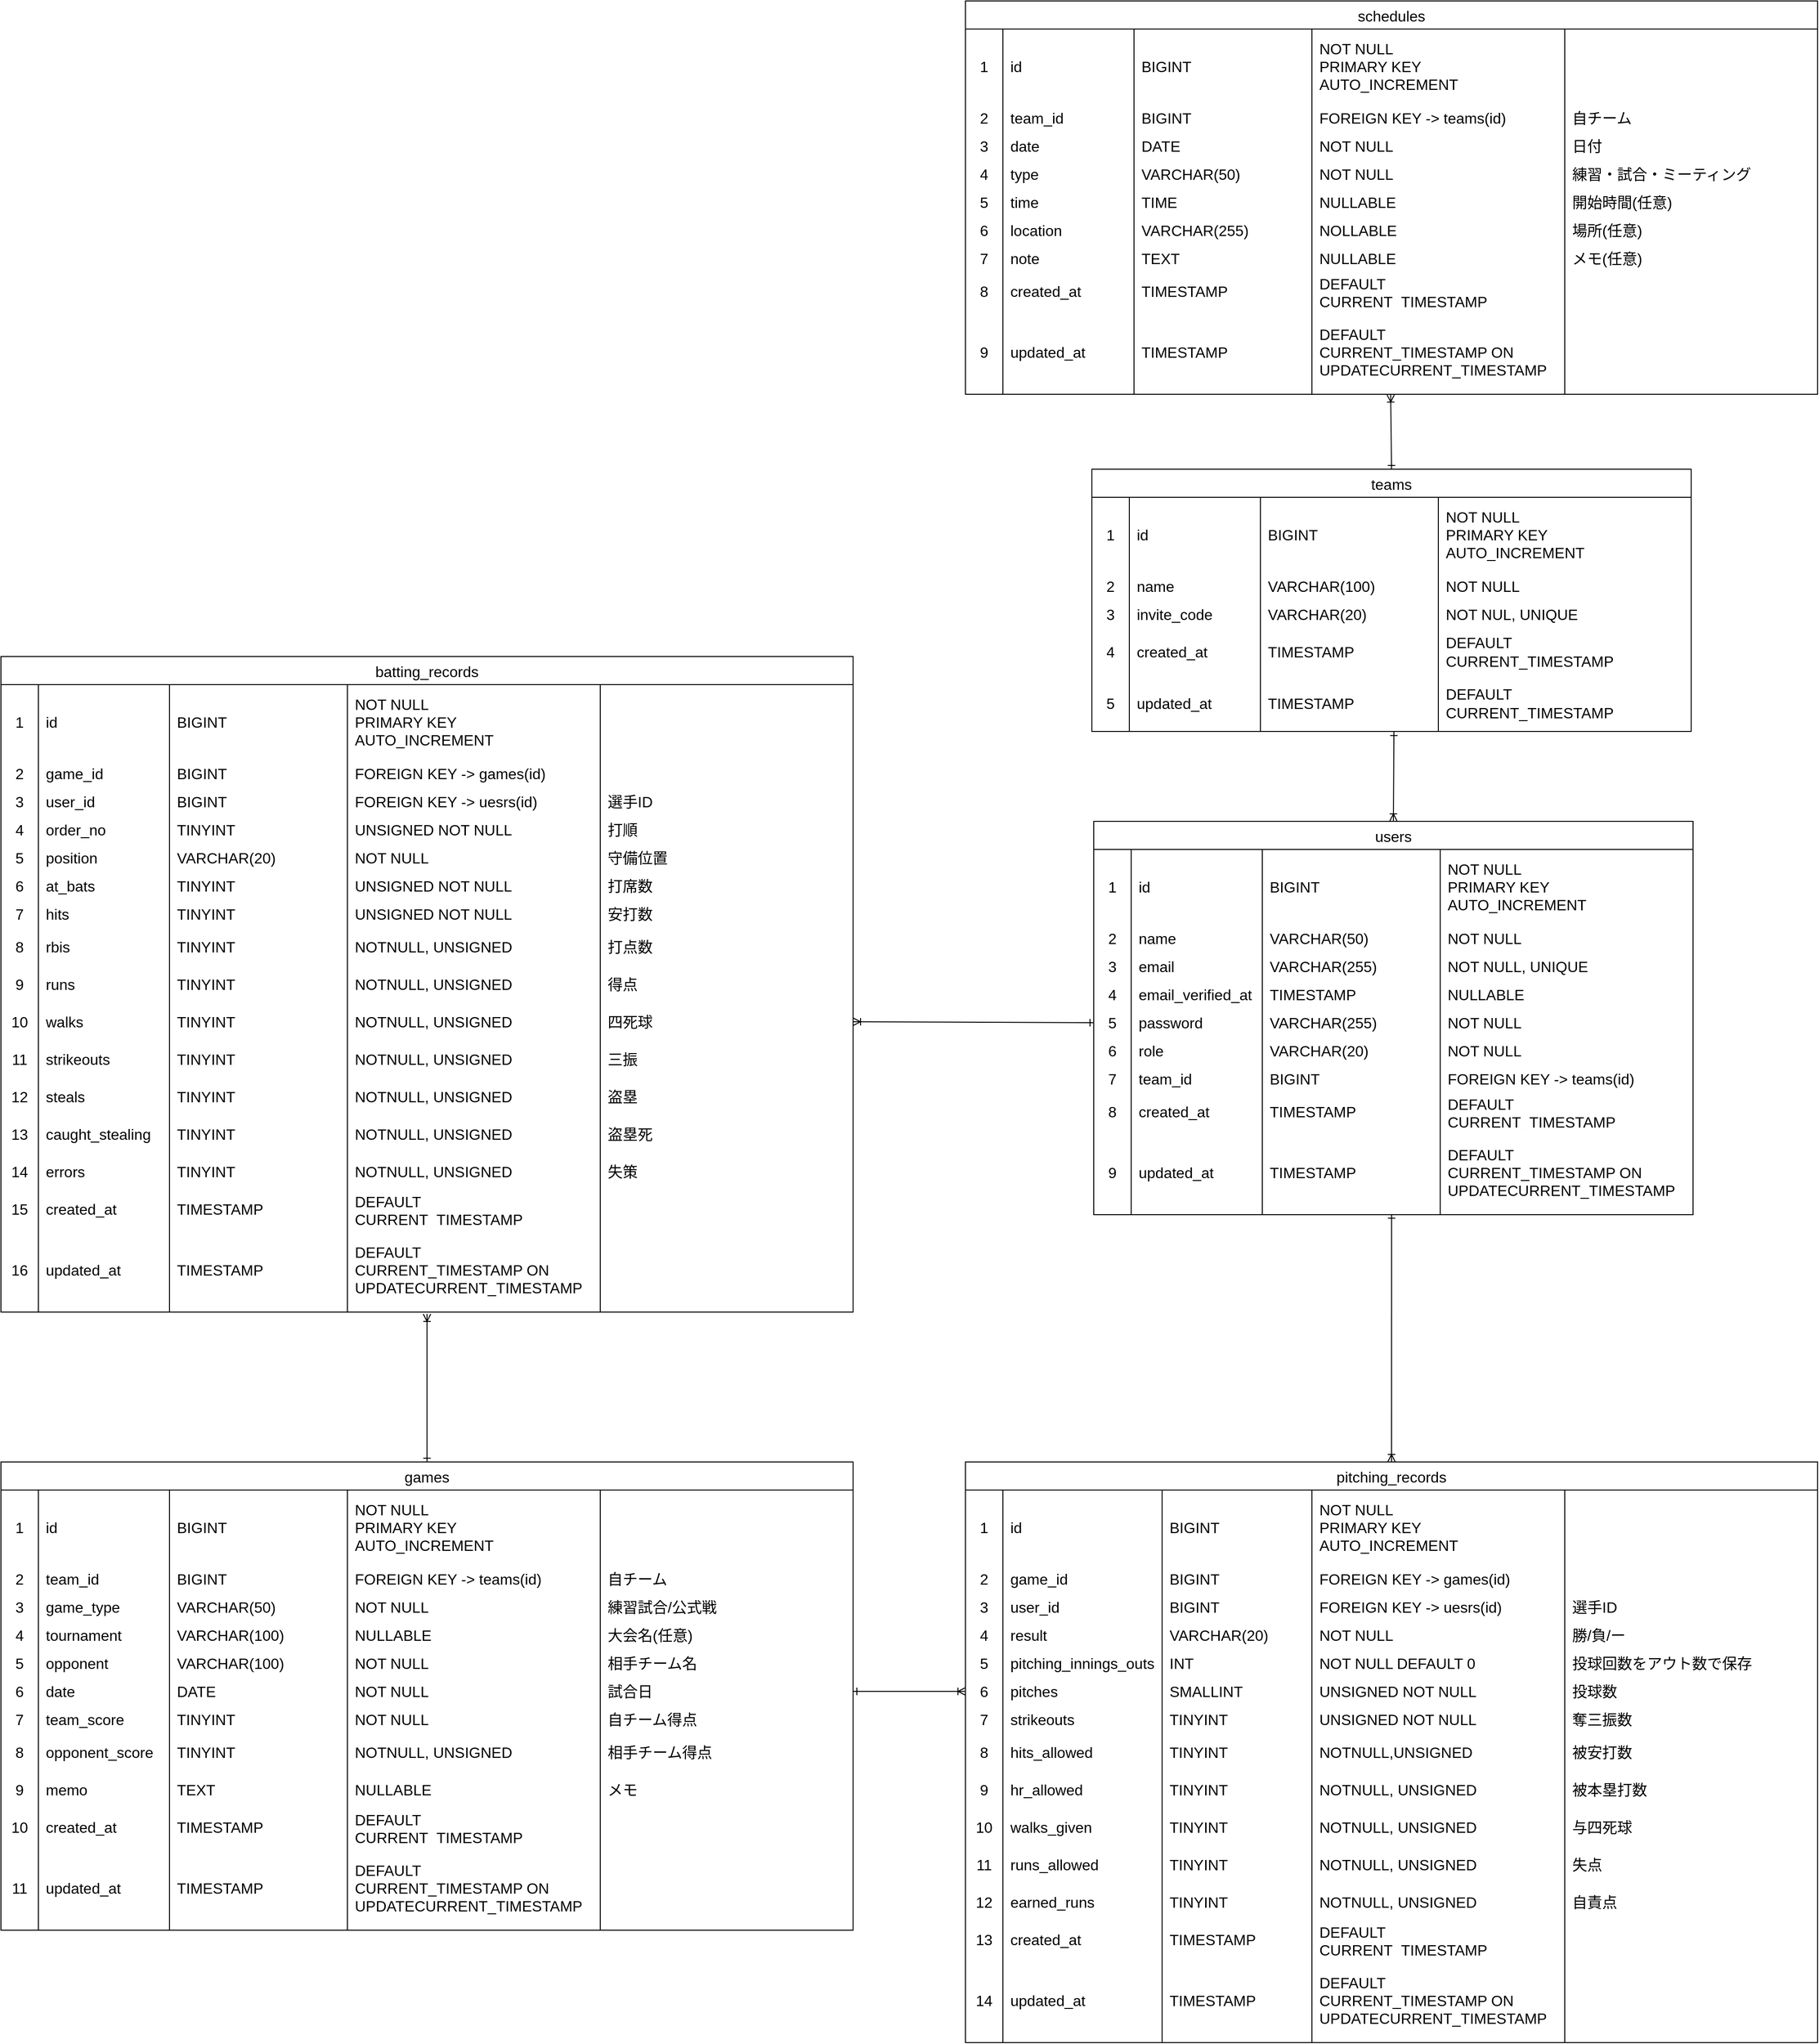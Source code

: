 <mxfile>
    <diagram id="LAstiGxmth4BPf-wMKMh" name="ページ1">
        <mxGraphModel dx="2940" dy="1790" grid="1" gridSize="10" guides="1" tooltips="1" connect="1" arrows="1" fold="1" page="1" pageScale="1" pageWidth="827" pageHeight="1169" math="0" shadow="0">
            <root>
                <mxCell id="0"/>
                <mxCell id="1" parent="0"/>
                <mxCell id="3" value="users" style="shape=table;startSize=30;container=1;collapsible=0;childLayout=tableLayout;fixedRows=1;rowLines=0;fontStyle=0;strokeColor=default;fontSize=16;" parent="1" vertex="1">
                    <mxGeometry x="327" y="146" width="640" height="420" as="geometry"/>
                </mxCell>
                <mxCell id="4" value="" style="shape=tableRow;horizontal=0;startSize=0;swimlaneHead=0;swimlaneBody=0;top=0;left=0;bottom=0;right=0;collapsible=0;dropTarget=0;fillColor=none;points=[[0,0.5],[1,0.5]];portConstraint=eastwest;strokeColor=inherit;fontSize=16;" parent="3" vertex="1">
                    <mxGeometry y="30" width="640" height="80" as="geometry"/>
                </mxCell>
                <mxCell id="5" value="1" style="shape=partialRectangle;html=1;whiteSpace=wrap;connectable=0;fillColor=none;top=0;left=0;bottom=0;right=0;overflow=hidden;pointerEvents=1;strokeColor=inherit;fontSize=16;" parent="4" vertex="1">
                    <mxGeometry width="40" height="80" as="geometry">
                        <mxRectangle width="40" height="80" as="alternateBounds"/>
                    </mxGeometry>
                </mxCell>
                <mxCell id="6" value="id" style="shape=partialRectangle;html=1;whiteSpace=wrap;connectable=0;fillColor=none;top=0;left=0;bottom=0;right=0;align=left;spacingLeft=6;overflow=hidden;strokeColor=inherit;fontSize=16;" parent="4" vertex="1">
                    <mxGeometry x="40" width="140" height="80" as="geometry">
                        <mxRectangle width="140" height="80" as="alternateBounds"/>
                    </mxGeometry>
                </mxCell>
                <mxCell id="13" value="BIGINT" style="shape=partialRectangle;html=1;whiteSpace=wrap;connectable=0;fillColor=none;top=0;left=0;bottom=0;right=0;align=left;spacingLeft=6;overflow=hidden;strokeColor=inherit;fontSize=16;" parent="4" vertex="1">
                    <mxGeometry x="180" width="190" height="80" as="geometry">
                        <mxRectangle width="190" height="80" as="alternateBounds"/>
                    </mxGeometry>
                </mxCell>
                <mxCell id="16" value="NOT NULL&lt;div&gt;PRIMARY KEY&lt;/div&gt;&lt;div&gt;AUTO_INCREMENT&lt;/div&gt;" style="shape=partialRectangle;html=1;whiteSpace=wrap;connectable=0;fillColor=none;top=0;left=0;bottom=0;right=0;align=left;spacingLeft=6;overflow=hidden;strokeColor=inherit;fontSize=16;" parent="4" vertex="1">
                    <mxGeometry x="370" width="270" height="80" as="geometry">
                        <mxRectangle width="270" height="80" as="alternateBounds"/>
                    </mxGeometry>
                </mxCell>
                <mxCell id="7" value="" style="shape=tableRow;horizontal=0;startSize=0;swimlaneHead=0;swimlaneBody=0;top=0;left=0;bottom=0;right=0;collapsible=0;dropTarget=0;fillColor=none;points=[[0,0.5],[1,0.5]];portConstraint=eastwest;strokeColor=inherit;fontSize=16;" parent="3" vertex="1">
                    <mxGeometry y="110" width="640" height="30" as="geometry"/>
                </mxCell>
                <mxCell id="8" value="2" style="shape=partialRectangle;html=1;whiteSpace=wrap;connectable=0;fillColor=none;top=0;left=0;bottom=0;right=0;overflow=hidden;strokeColor=inherit;fontSize=16;" parent="7" vertex="1">
                    <mxGeometry width="40" height="30" as="geometry">
                        <mxRectangle width="40" height="30" as="alternateBounds"/>
                    </mxGeometry>
                </mxCell>
                <mxCell id="9" value="name" style="shape=partialRectangle;html=1;whiteSpace=wrap;connectable=0;fillColor=none;top=0;left=0;bottom=0;right=0;align=left;spacingLeft=6;overflow=hidden;strokeColor=inherit;fontSize=16;" parent="7" vertex="1">
                    <mxGeometry x="40" width="140" height="30" as="geometry">
                        <mxRectangle width="140" height="30" as="alternateBounds"/>
                    </mxGeometry>
                </mxCell>
                <mxCell id="14" value="VARCHAR(50)" style="shape=partialRectangle;html=1;whiteSpace=wrap;connectable=0;fillColor=none;top=0;left=0;bottom=0;right=0;align=left;spacingLeft=6;overflow=hidden;strokeColor=inherit;fontSize=16;" parent="7" vertex="1">
                    <mxGeometry x="180" width="190" height="30" as="geometry">
                        <mxRectangle width="190" height="30" as="alternateBounds"/>
                    </mxGeometry>
                </mxCell>
                <mxCell id="17" value="NOT NULL" style="shape=partialRectangle;html=1;whiteSpace=wrap;connectable=0;fillColor=none;top=0;left=0;bottom=0;right=0;align=left;spacingLeft=6;overflow=hidden;strokeColor=inherit;fontSize=16;" parent="7" vertex="1">
                    <mxGeometry x="370" width="270" height="30" as="geometry">
                        <mxRectangle width="270" height="30" as="alternateBounds"/>
                    </mxGeometry>
                </mxCell>
                <mxCell id="10" value="" style="shape=tableRow;horizontal=0;startSize=0;swimlaneHead=0;swimlaneBody=0;top=0;left=0;bottom=0;right=0;collapsible=0;dropTarget=0;fillColor=none;points=[[0,0.5],[1,0.5]];portConstraint=eastwest;strokeColor=inherit;fontSize=16;" parent="3" vertex="1">
                    <mxGeometry y="140" width="640" height="30" as="geometry"/>
                </mxCell>
                <mxCell id="11" value="3" style="shape=partialRectangle;html=1;whiteSpace=wrap;connectable=0;fillColor=none;top=0;left=0;bottom=0;right=0;overflow=hidden;strokeColor=inherit;fontSize=16;" parent="10" vertex="1">
                    <mxGeometry width="40" height="30" as="geometry">
                        <mxRectangle width="40" height="30" as="alternateBounds"/>
                    </mxGeometry>
                </mxCell>
                <mxCell id="12" value="email" style="shape=partialRectangle;html=1;whiteSpace=wrap;connectable=0;fillColor=none;top=0;left=0;bottom=0;right=0;align=left;spacingLeft=6;overflow=hidden;strokeColor=inherit;fontSize=16;" parent="10" vertex="1">
                    <mxGeometry x="40" width="140" height="30" as="geometry">
                        <mxRectangle width="140" height="30" as="alternateBounds"/>
                    </mxGeometry>
                </mxCell>
                <mxCell id="15" value="VARCHAR(255)" style="shape=partialRectangle;html=1;whiteSpace=wrap;connectable=0;fillColor=none;top=0;left=0;bottom=0;right=0;align=left;spacingLeft=6;overflow=hidden;strokeColor=inherit;fontSize=16;" parent="10" vertex="1">
                    <mxGeometry x="180" width="190" height="30" as="geometry">
                        <mxRectangle width="190" height="30" as="alternateBounds"/>
                    </mxGeometry>
                </mxCell>
                <mxCell id="18" value="NOT NULL, UNIQUE" style="shape=partialRectangle;html=1;whiteSpace=wrap;connectable=0;fillColor=none;top=0;left=0;bottom=0;right=0;align=left;spacingLeft=6;overflow=hidden;strokeColor=inherit;fontSize=16;" parent="10" vertex="1">
                    <mxGeometry x="370" width="270" height="30" as="geometry">
                        <mxRectangle width="270" height="30" as="alternateBounds"/>
                    </mxGeometry>
                </mxCell>
                <mxCell id="19" style="shape=tableRow;horizontal=0;startSize=0;swimlaneHead=0;swimlaneBody=0;top=0;left=0;bottom=0;right=0;collapsible=0;dropTarget=0;fillColor=none;points=[[0,0.5],[1,0.5]];portConstraint=eastwest;strokeColor=inherit;fontSize=16;" parent="3" vertex="1">
                    <mxGeometry y="170" width="640" height="30" as="geometry"/>
                </mxCell>
                <mxCell id="20" value="4" style="shape=partialRectangle;html=1;whiteSpace=wrap;connectable=0;fillColor=none;top=0;left=0;bottom=0;right=0;overflow=hidden;strokeColor=inherit;fontSize=16;" parent="19" vertex="1">
                    <mxGeometry width="40" height="30" as="geometry">
                        <mxRectangle width="40" height="30" as="alternateBounds"/>
                    </mxGeometry>
                </mxCell>
                <mxCell id="21" value="email_verified_at" style="shape=partialRectangle;html=1;whiteSpace=wrap;connectable=0;fillColor=none;top=0;left=0;bottom=0;right=0;align=left;spacingLeft=6;overflow=hidden;strokeColor=inherit;fontSize=16;" parent="19" vertex="1">
                    <mxGeometry x="40" width="140" height="30" as="geometry">
                        <mxRectangle width="140" height="30" as="alternateBounds"/>
                    </mxGeometry>
                </mxCell>
                <mxCell id="22" value="TIMESTAMP" style="shape=partialRectangle;html=1;whiteSpace=wrap;connectable=0;fillColor=none;top=0;left=0;bottom=0;right=0;align=left;spacingLeft=6;overflow=hidden;strokeColor=inherit;fontSize=16;" parent="19" vertex="1">
                    <mxGeometry x="180" width="190" height="30" as="geometry">
                        <mxRectangle width="190" height="30" as="alternateBounds"/>
                    </mxGeometry>
                </mxCell>
                <mxCell id="23" value="NULLABLE" style="shape=partialRectangle;html=1;whiteSpace=wrap;connectable=0;fillColor=none;top=0;left=0;bottom=0;right=0;align=left;spacingLeft=6;overflow=hidden;strokeColor=inherit;fontSize=16;" parent="19" vertex="1">
                    <mxGeometry x="370" width="270" height="30" as="geometry">
                        <mxRectangle width="270" height="30" as="alternateBounds"/>
                    </mxGeometry>
                </mxCell>
                <mxCell id="24" style="shape=tableRow;horizontal=0;startSize=0;swimlaneHead=0;swimlaneBody=0;top=0;left=0;bottom=0;right=0;collapsible=0;dropTarget=0;fillColor=none;points=[[0,0.5],[1,0.5]];portConstraint=eastwest;strokeColor=inherit;fontSize=16;" parent="3" vertex="1">
                    <mxGeometry y="200" width="640" height="30" as="geometry"/>
                </mxCell>
                <mxCell id="25" value="5" style="shape=partialRectangle;html=1;whiteSpace=wrap;connectable=0;fillColor=none;top=0;left=0;bottom=0;right=0;overflow=hidden;strokeColor=inherit;fontSize=16;" parent="24" vertex="1">
                    <mxGeometry width="40" height="30" as="geometry">
                        <mxRectangle width="40" height="30" as="alternateBounds"/>
                    </mxGeometry>
                </mxCell>
                <mxCell id="26" value="password" style="shape=partialRectangle;html=1;whiteSpace=wrap;connectable=0;fillColor=none;top=0;left=0;bottom=0;right=0;align=left;spacingLeft=6;overflow=hidden;strokeColor=inherit;fontSize=16;" parent="24" vertex="1">
                    <mxGeometry x="40" width="140" height="30" as="geometry">
                        <mxRectangle width="140" height="30" as="alternateBounds"/>
                    </mxGeometry>
                </mxCell>
                <mxCell id="27" value="VARCHAR(255)" style="shape=partialRectangle;html=1;whiteSpace=wrap;connectable=0;fillColor=none;top=0;left=0;bottom=0;right=0;align=left;spacingLeft=6;overflow=hidden;strokeColor=inherit;fontSize=16;" parent="24" vertex="1">
                    <mxGeometry x="180" width="190" height="30" as="geometry">
                        <mxRectangle width="190" height="30" as="alternateBounds"/>
                    </mxGeometry>
                </mxCell>
                <mxCell id="28" value="NOT NULL" style="shape=partialRectangle;html=1;whiteSpace=wrap;connectable=0;fillColor=none;top=0;left=0;bottom=0;right=0;align=left;spacingLeft=6;overflow=hidden;strokeColor=inherit;fontSize=16;" parent="24" vertex="1">
                    <mxGeometry x="370" width="270" height="30" as="geometry">
                        <mxRectangle width="270" height="30" as="alternateBounds"/>
                    </mxGeometry>
                </mxCell>
                <mxCell id="39" style="shape=tableRow;horizontal=0;startSize=0;swimlaneHead=0;swimlaneBody=0;top=0;left=0;bottom=0;right=0;collapsible=0;dropTarget=0;fillColor=none;points=[[0,0.5],[1,0.5]];portConstraint=eastwest;strokeColor=inherit;fontSize=16;" parent="3" vertex="1">
                    <mxGeometry y="230" width="640" height="30" as="geometry"/>
                </mxCell>
                <mxCell id="40" value="6" style="shape=partialRectangle;html=1;whiteSpace=wrap;connectable=0;fillColor=none;top=0;left=0;bottom=0;right=0;overflow=hidden;strokeColor=inherit;fontSize=16;" parent="39" vertex="1">
                    <mxGeometry width="40" height="30" as="geometry">
                        <mxRectangle width="40" height="30" as="alternateBounds"/>
                    </mxGeometry>
                </mxCell>
                <mxCell id="41" value="role" style="shape=partialRectangle;html=1;whiteSpace=wrap;connectable=0;fillColor=none;top=0;left=0;bottom=0;right=0;align=left;spacingLeft=6;overflow=hidden;strokeColor=inherit;fontSize=16;" parent="39" vertex="1">
                    <mxGeometry x="40" width="140" height="30" as="geometry">
                        <mxRectangle width="140" height="30" as="alternateBounds"/>
                    </mxGeometry>
                </mxCell>
                <mxCell id="42" value="&lt;span style=&quot;color: rgb(0, 0, 0);&quot;&gt;VARCHAR(20)&lt;/span&gt;" style="shape=partialRectangle;html=1;whiteSpace=wrap;connectable=0;fillColor=none;top=0;left=0;bottom=0;right=0;align=left;spacingLeft=6;overflow=hidden;strokeColor=inherit;fontSize=16;" parent="39" vertex="1">
                    <mxGeometry x="180" width="190" height="30" as="geometry">
                        <mxRectangle width="190" height="30" as="alternateBounds"/>
                    </mxGeometry>
                </mxCell>
                <mxCell id="43" value="NOT NULL" style="shape=partialRectangle;html=1;whiteSpace=wrap;connectable=0;fillColor=none;top=0;left=0;bottom=0;right=0;align=left;spacingLeft=6;overflow=hidden;strokeColor=inherit;fontSize=16;" parent="39" vertex="1">
                    <mxGeometry x="370" width="270" height="30" as="geometry">
                        <mxRectangle width="270" height="30" as="alternateBounds"/>
                    </mxGeometry>
                </mxCell>
                <mxCell id="44" style="shape=tableRow;horizontal=0;startSize=0;swimlaneHead=0;swimlaneBody=0;top=0;left=0;bottom=0;right=0;collapsible=0;dropTarget=0;fillColor=none;points=[[0,0.5],[1,0.5]];portConstraint=eastwest;strokeColor=inherit;fontSize=16;" parent="3" vertex="1">
                    <mxGeometry y="260" width="640" height="30" as="geometry"/>
                </mxCell>
                <mxCell id="45" value="7" style="shape=partialRectangle;html=1;whiteSpace=wrap;connectable=0;fillColor=none;top=0;left=0;bottom=0;right=0;overflow=hidden;strokeColor=inherit;fontSize=16;" parent="44" vertex="1">
                    <mxGeometry width="40" height="30" as="geometry">
                        <mxRectangle width="40" height="30" as="alternateBounds"/>
                    </mxGeometry>
                </mxCell>
                <mxCell id="46" value="team_id" style="shape=partialRectangle;html=1;whiteSpace=wrap;connectable=0;fillColor=none;top=0;left=0;bottom=0;right=0;align=left;spacingLeft=6;overflow=hidden;strokeColor=inherit;fontSize=16;" parent="44" vertex="1">
                    <mxGeometry x="40" width="140" height="30" as="geometry">
                        <mxRectangle width="140" height="30" as="alternateBounds"/>
                    </mxGeometry>
                </mxCell>
                <mxCell id="47" value="BIGINT" style="shape=partialRectangle;html=1;whiteSpace=wrap;connectable=0;fillColor=none;top=0;left=0;bottom=0;right=0;align=left;spacingLeft=6;overflow=hidden;strokeColor=inherit;fontSize=16;" parent="44" vertex="1">
                    <mxGeometry x="180" width="190" height="30" as="geometry">
                        <mxRectangle width="190" height="30" as="alternateBounds"/>
                    </mxGeometry>
                </mxCell>
                <mxCell id="48" value="FOREIGN KEY -&amp;gt; teams(id)" style="shape=partialRectangle;html=1;whiteSpace=wrap;connectable=0;fillColor=none;top=0;left=0;bottom=0;right=0;align=left;spacingLeft=6;overflow=hidden;strokeColor=inherit;fontSize=16;" parent="44" vertex="1">
                    <mxGeometry x="370" width="270" height="30" as="geometry">
                        <mxRectangle width="270" height="30" as="alternateBounds"/>
                    </mxGeometry>
                </mxCell>
                <mxCell id="49" style="shape=tableRow;horizontal=0;startSize=0;swimlaneHead=0;swimlaneBody=0;top=0;left=0;bottom=0;right=0;collapsible=0;dropTarget=0;fillColor=none;points=[[0,0.5],[1,0.5]];portConstraint=eastwest;strokeColor=inherit;fontSize=16;" parent="3" vertex="1">
                    <mxGeometry y="290" width="640" height="40" as="geometry"/>
                </mxCell>
                <mxCell id="50" value="8" style="shape=partialRectangle;html=1;whiteSpace=wrap;connectable=0;fillColor=none;top=0;left=0;bottom=0;right=0;overflow=hidden;strokeColor=inherit;fontSize=16;" parent="49" vertex="1">
                    <mxGeometry width="40" height="40" as="geometry">
                        <mxRectangle width="40" height="40" as="alternateBounds"/>
                    </mxGeometry>
                </mxCell>
                <mxCell id="51" value="created_at" style="shape=partialRectangle;html=1;whiteSpace=wrap;connectable=0;fillColor=none;top=0;left=0;bottom=0;right=0;align=left;spacingLeft=6;overflow=hidden;strokeColor=inherit;fontSize=16;" parent="49" vertex="1">
                    <mxGeometry x="40" width="140" height="40" as="geometry">
                        <mxRectangle width="140" height="40" as="alternateBounds"/>
                    </mxGeometry>
                </mxCell>
                <mxCell id="52" value="TIMESTAMP" style="shape=partialRectangle;html=1;whiteSpace=wrap;connectable=0;fillColor=none;top=0;left=0;bottom=0;right=0;align=left;spacingLeft=6;overflow=hidden;strokeColor=inherit;fontSize=16;" parent="49" vertex="1">
                    <mxGeometry x="180" width="190" height="40" as="geometry">
                        <mxRectangle width="190" height="40" as="alternateBounds"/>
                    </mxGeometry>
                </mxCell>
                <mxCell id="53" value="DEFAULT&amp;nbsp;&lt;div&gt;CURRENT_TIMESTAMP&lt;/div&gt;" style="shape=partialRectangle;html=1;whiteSpace=wrap;connectable=0;fillColor=none;top=0;left=0;bottom=0;right=0;align=left;spacingLeft=6;overflow=hidden;strokeColor=inherit;fontSize=16;" parent="49" vertex="1">
                    <mxGeometry x="370" width="270" height="40" as="geometry">
                        <mxRectangle width="270" height="40" as="alternateBounds"/>
                    </mxGeometry>
                </mxCell>
                <mxCell id="54" style="shape=tableRow;horizontal=0;startSize=0;swimlaneHead=0;swimlaneBody=0;top=0;left=0;bottom=0;right=0;collapsible=0;dropTarget=0;fillColor=none;points=[[0,0.5],[1,0.5]];portConstraint=eastwest;strokeColor=inherit;fontSize=16;" parent="3" vertex="1">
                    <mxGeometry y="330" width="640" height="90" as="geometry"/>
                </mxCell>
                <mxCell id="55" value="9" style="shape=partialRectangle;html=1;whiteSpace=wrap;connectable=0;fillColor=none;top=0;left=0;bottom=0;right=0;overflow=hidden;strokeColor=inherit;fontSize=16;" parent="54" vertex="1">
                    <mxGeometry width="40" height="90" as="geometry">
                        <mxRectangle width="40" height="90" as="alternateBounds"/>
                    </mxGeometry>
                </mxCell>
                <mxCell id="56" value="updated_at" style="shape=partialRectangle;html=1;whiteSpace=wrap;connectable=0;fillColor=none;top=0;left=0;bottom=0;right=0;align=left;spacingLeft=6;overflow=hidden;strokeColor=inherit;fontSize=16;" parent="54" vertex="1">
                    <mxGeometry x="40" width="140" height="90" as="geometry">
                        <mxRectangle width="140" height="90" as="alternateBounds"/>
                    </mxGeometry>
                </mxCell>
                <mxCell id="57" value="TIMESTAMP" style="shape=partialRectangle;html=1;whiteSpace=wrap;connectable=0;fillColor=none;top=0;left=0;bottom=0;right=0;align=left;spacingLeft=6;overflow=hidden;strokeColor=inherit;fontSize=16;" parent="54" vertex="1">
                    <mxGeometry x="180" width="190" height="90" as="geometry">
                        <mxRectangle width="190" height="90" as="alternateBounds"/>
                    </mxGeometry>
                </mxCell>
                <mxCell id="58" value="DEFAULT&lt;div&gt;CURRENT_TIMESTAMP ON UPDATECURRENT_TIMESTAMP&lt;/div&gt;" style="shape=partialRectangle;html=1;whiteSpace=wrap;connectable=0;fillColor=none;top=0;left=0;bottom=0;right=0;align=left;spacingLeft=6;overflow=hidden;strokeColor=inherit;fontSize=16;" parent="54" vertex="1">
                    <mxGeometry x="370" width="270" height="90" as="geometry">
                        <mxRectangle width="270" height="90" as="alternateBounds"/>
                    </mxGeometry>
                </mxCell>
                <mxCell id="59" value="teams" style="shape=table;startSize=30;container=1;collapsible=0;childLayout=tableLayout;fixedRows=1;rowLines=0;fontStyle=0;strokeColor=default;fontSize=16;" parent="1" vertex="1">
                    <mxGeometry x="325" y="-230" width="640" height="280" as="geometry"/>
                </mxCell>
                <mxCell id="60" value="" style="shape=tableRow;horizontal=0;startSize=0;swimlaneHead=0;swimlaneBody=0;top=0;left=0;bottom=0;right=0;collapsible=0;dropTarget=0;fillColor=none;points=[[0,0.5],[1,0.5]];portConstraint=eastwest;strokeColor=inherit;fontSize=16;" parent="59" vertex="1">
                    <mxGeometry y="30" width="640" height="80" as="geometry"/>
                </mxCell>
                <mxCell id="61" value="1" style="shape=partialRectangle;html=1;whiteSpace=wrap;connectable=0;fillColor=none;top=0;left=0;bottom=0;right=0;overflow=hidden;pointerEvents=1;strokeColor=inherit;fontSize=16;" parent="60" vertex="1">
                    <mxGeometry width="40" height="80" as="geometry">
                        <mxRectangle width="40" height="80" as="alternateBounds"/>
                    </mxGeometry>
                </mxCell>
                <mxCell id="62" value="id" style="shape=partialRectangle;html=1;whiteSpace=wrap;connectable=0;fillColor=none;top=0;left=0;bottom=0;right=0;align=left;spacingLeft=6;overflow=hidden;strokeColor=inherit;fontSize=16;" parent="60" vertex="1">
                    <mxGeometry x="40" width="140" height="80" as="geometry">
                        <mxRectangle width="140" height="80" as="alternateBounds"/>
                    </mxGeometry>
                </mxCell>
                <mxCell id="63" value="BIGINT" style="shape=partialRectangle;html=1;whiteSpace=wrap;connectable=0;fillColor=none;top=0;left=0;bottom=0;right=0;align=left;spacingLeft=6;overflow=hidden;strokeColor=inherit;fontSize=16;" parent="60" vertex="1">
                    <mxGeometry x="180" width="190" height="80" as="geometry">
                        <mxRectangle width="190" height="80" as="alternateBounds"/>
                    </mxGeometry>
                </mxCell>
                <mxCell id="64" value="NOT NULL&lt;div&gt;PRIMARY KEY&lt;/div&gt;&lt;div&gt;AUTO_INCREMENT&lt;/div&gt;" style="shape=partialRectangle;html=1;whiteSpace=wrap;connectable=0;fillColor=none;top=0;left=0;bottom=0;right=0;align=left;spacingLeft=6;overflow=hidden;strokeColor=inherit;fontSize=16;" parent="60" vertex="1">
                    <mxGeometry x="370" width="270" height="80" as="geometry">
                        <mxRectangle width="270" height="80" as="alternateBounds"/>
                    </mxGeometry>
                </mxCell>
                <mxCell id="65" value="" style="shape=tableRow;horizontal=0;startSize=0;swimlaneHead=0;swimlaneBody=0;top=0;left=0;bottom=0;right=0;collapsible=0;dropTarget=0;fillColor=none;points=[[0,0.5],[1,0.5]];portConstraint=eastwest;strokeColor=inherit;fontSize=16;" parent="59" vertex="1">
                    <mxGeometry y="110" width="640" height="30" as="geometry"/>
                </mxCell>
                <mxCell id="66" value="2" style="shape=partialRectangle;html=1;whiteSpace=wrap;connectable=0;fillColor=none;top=0;left=0;bottom=0;right=0;overflow=hidden;strokeColor=inherit;fontSize=16;" parent="65" vertex="1">
                    <mxGeometry width="40" height="30" as="geometry">
                        <mxRectangle width="40" height="30" as="alternateBounds"/>
                    </mxGeometry>
                </mxCell>
                <mxCell id="67" value="name" style="shape=partialRectangle;html=1;whiteSpace=wrap;connectable=0;fillColor=none;top=0;left=0;bottom=0;right=0;align=left;spacingLeft=6;overflow=hidden;strokeColor=inherit;fontSize=16;" parent="65" vertex="1">
                    <mxGeometry x="40" width="140" height="30" as="geometry">
                        <mxRectangle width="140" height="30" as="alternateBounds"/>
                    </mxGeometry>
                </mxCell>
                <mxCell id="68" value="VARCHAR(100)" style="shape=partialRectangle;html=1;whiteSpace=wrap;connectable=0;fillColor=none;top=0;left=0;bottom=0;right=0;align=left;spacingLeft=6;overflow=hidden;strokeColor=inherit;fontSize=16;" parent="65" vertex="1">
                    <mxGeometry x="180" width="190" height="30" as="geometry">
                        <mxRectangle width="190" height="30" as="alternateBounds"/>
                    </mxGeometry>
                </mxCell>
                <mxCell id="69" value="NOT NULL" style="shape=partialRectangle;html=1;whiteSpace=wrap;connectable=0;fillColor=none;top=0;left=0;bottom=0;right=0;align=left;spacingLeft=6;overflow=hidden;strokeColor=inherit;fontSize=16;" parent="65" vertex="1">
                    <mxGeometry x="370" width="270" height="30" as="geometry">
                        <mxRectangle width="270" height="30" as="alternateBounds"/>
                    </mxGeometry>
                </mxCell>
                <mxCell id="70" value="" style="shape=tableRow;horizontal=0;startSize=0;swimlaneHead=0;swimlaneBody=0;top=0;left=0;bottom=0;right=0;collapsible=0;dropTarget=0;fillColor=none;points=[[0,0.5],[1,0.5]];portConstraint=eastwest;strokeColor=inherit;fontSize=16;" parent="59" vertex="1">
                    <mxGeometry y="140" width="640" height="30" as="geometry"/>
                </mxCell>
                <mxCell id="71" value="3" style="shape=partialRectangle;html=1;whiteSpace=wrap;connectable=0;fillColor=none;top=0;left=0;bottom=0;right=0;overflow=hidden;strokeColor=inherit;fontSize=16;" parent="70" vertex="1">
                    <mxGeometry width="40" height="30" as="geometry">
                        <mxRectangle width="40" height="30" as="alternateBounds"/>
                    </mxGeometry>
                </mxCell>
                <mxCell id="72" value="invite_code" style="shape=partialRectangle;html=1;whiteSpace=wrap;connectable=0;fillColor=none;top=0;left=0;bottom=0;right=0;align=left;spacingLeft=6;overflow=hidden;strokeColor=inherit;fontSize=16;" parent="70" vertex="1">
                    <mxGeometry x="40" width="140" height="30" as="geometry">
                        <mxRectangle width="140" height="30" as="alternateBounds"/>
                    </mxGeometry>
                </mxCell>
                <mxCell id="73" value="VARCHAR(20)" style="shape=partialRectangle;html=1;whiteSpace=wrap;connectable=0;fillColor=none;top=0;left=0;bottom=0;right=0;align=left;spacingLeft=6;overflow=hidden;strokeColor=inherit;fontSize=16;" parent="70" vertex="1">
                    <mxGeometry x="180" width="190" height="30" as="geometry">
                        <mxRectangle width="190" height="30" as="alternateBounds"/>
                    </mxGeometry>
                </mxCell>
                <mxCell id="74" value="NOT NUL, UNIQUE" style="shape=partialRectangle;html=1;whiteSpace=wrap;connectable=0;fillColor=none;top=0;left=0;bottom=0;right=0;align=left;spacingLeft=6;overflow=hidden;strokeColor=inherit;fontSize=16;" parent="70" vertex="1">
                    <mxGeometry x="370" width="270" height="30" as="geometry">
                        <mxRectangle width="270" height="30" as="alternateBounds"/>
                    </mxGeometry>
                </mxCell>
                <mxCell id="75" style="shape=tableRow;horizontal=0;startSize=0;swimlaneHead=0;swimlaneBody=0;top=0;left=0;bottom=0;right=0;collapsible=0;dropTarget=0;fillColor=none;points=[[0,0.5],[1,0.5]];portConstraint=eastwest;strokeColor=inherit;fontSize=16;" parent="59" vertex="1">
                    <mxGeometry y="170" width="640" height="50" as="geometry"/>
                </mxCell>
                <mxCell id="76" value="4" style="shape=partialRectangle;html=1;whiteSpace=wrap;connectable=0;fillColor=none;top=0;left=0;bottom=0;right=0;overflow=hidden;strokeColor=inherit;fontSize=16;" parent="75" vertex="1">
                    <mxGeometry width="40" height="50" as="geometry">
                        <mxRectangle width="40" height="50" as="alternateBounds"/>
                    </mxGeometry>
                </mxCell>
                <mxCell id="77" value="created_at" style="shape=partialRectangle;html=1;whiteSpace=wrap;connectable=0;fillColor=none;top=0;left=0;bottom=0;right=0;align=left;spacingLeft=6;overflow=hidden;strokeColor=inherit;fontSize=16;" parent="75" vertex="1">
                    <mxGeometry x="40" width="140" height="50" as="geometry">
                        <mxRectangle width="140" height="50" as="alternateBounds"/>
                    </mxGeometry>
                </mxCell>
                <mxCell id="78" value="TIMESTAMP" style="shape=partialRectangle;html=1;whiteSpace=wrap;connectable=0;fillColor=none;top=0;left=0;bottom=0;right=0;align=left;spacingLeft=6;overflow=hidden;strokeColor=inherit;fontSize=16;" parent="75" vertex="1">
                    <mxGeometry x="180" width="190" height="50" as="geometry">
                        <mxRectangle width="190" height="50" as="alternateBounds"/>
                    </mxGeometry>
                </mxCell>
                <mxCell id="79" value="&lt;span style=&quot;color: rgb(0, 0, 0);&quot;&gt;DEFAULT&amp;nbsp;&lt;/span&gt;&lt;div&gt;CURRENT_TIMESTAMP&lt;/div&gt;" style="shape=partialRectangle;html=1;whiteSpace=wrap;connectable=0;fillColor=none;top=0;left=0;bottom=0;right=0;align=left;spacingLeft=6;overflow=hidden;strokeColor=inherit;fontSize=16;" parent="75" vertex="1">
                    <mxGeometry x="370" width="270" height="50" as="geometry">
                        <mxRectangle width="270" height="50" as="alternateBounds"/>
                    </mxGeometry>
                </mxCell>
                <mxCell id="80" style="shape=tableRow;horizontal=0;startSize=0;swimlaneHead=0;swimlaneBody=0;top=0;left=0;bottom=0;right=0;collapsible=0;dropTarget=0;fillColor=none;points=[[0,0.5],[1,0.5]];portConstraint=eastwest;strokeColor=inherit;fontSize=16;" parent="59" vertex="1">
                    <mxGeometry y="220" width="640" height="60" as="geometry"/>
                </mxCell>
                <mxCell id="81" value="5" style="shape=partialRectangle;html=1;whiteSpace=wrap;connectable=0;fillColor=none;top=0;left=0;bottom=0;right=0;overflow=hidden;strokeColor=inherit;fontSize=16;" parent="80" vertex="1">
                    <mxGeometry width="40" height="60" as="geometry">
                        <mxRectangle width="40" height="60" as="alternateBounds"/>
                    </mxGeometry>
                </mxCell>
                <mxCell id="82" value="updated_at" style="shape=partialRectangle;html=1;whiteSpace=wrap;connectable=0;fillColor=none;top=0;left=0;bottom=0;right=0;align=left;spacingLeft=6;overflow=hidden;strokeColor=inherit;fontSize=16;" parent="80" vertex="1">
                    <mxGeometry x="40" width="140" height="60" as="geometry">
                        <mxRectangle width="140" height="60" as="alternateBounds"/>
                    </mxGeometry>
                </mxCell>
                <mxCell id="83" value="TIMESTAMP" style="shape=partialRectangle;html=1;whiteSpace=wrap;connectable=0;fillColor=none;top=0;left=0;bottom=0;right=0;align=left;spacingLeft=6;overflow=hidden;strokeColor=inherit;fontSize=16;" parent="80" vertex="1">
                    <mxGeometry x="180" width="190" height="60" as="geometry">
                        <mxRectangle width="190" height="60" as="alternateBounds"/>
                    </mxGeometry>
                </mxCell>
                <mxCell id="84" value="&lt;span style=&quot;color: rgb(0, 0, 0);&quot;&gt;DEFAULT&amp;nbsp;&lt;/span&gt;&lt;div&gt;CURRENT_TIMESTAMP&lt;/div&gt;" style="shape=partialRectangle;html=1;whiteSpace=wrap;connectable=0;fillColor=none;top=0;left=0;bottom=0;right=0;align=left;spacingLeft=6;overflow=hidden;strokeColor=inherit;fontSize=16;" parent="80" vertex="1">
                    <mxGeometry x="370" width="270" height="60" as="geometry">
                        <mxRectangle width="270" height="60" as="alternateBounds"/>
                    </mxGeometry>
                </mxCell>
                <mxCell id="105" value="games" style="shape=table;startSize=30;container=1;collapsible=0;childLayout=tableLayout;fixedRows=1;rowLines=0;fontStyle=0;strokeColor=default;fontSize=16;" parent="1" vertex="1">
                    <mxGeometry x="-840" y="830" width="910" height="500" as="geometry"/>
                </mxCell>
                <mxCell id="106" value="" style="shape=tableRow;horizontal=0;startSize=0;swimlaneHead=0;swimlaneBody=0;top=0;left=0;bottom=0;right=0;collapsible=0;dropTarget=0;fillColor=none;points=[[0,0.5],[1,0.5]];portConstraint=eastwest;strokeColor=inherit;fontSize=16;" parent="105" vertex="1">
                    <mxGeometry y="30" width="910" height="80" as="geometry"/>
                </mxCell>
                <mxCell id="107" value="1" style="shape=partialRectangle;html=1;whiteSpace=wrap;connectable=0;fillColor=none;top=0;left=0;bottom=0;right=0;overflow=hidden;pointerEvents=1;strokeColor=inherit;fontSize=16;" parent="106" vertex="1">
                    <mxGeometry width="40" height="80" as="geometry">
                        <mxRectangle width="40" height="80" as="alternateBounds"/>
                    </mxGeometry>
                </mxCell>
                <mxCell id="108" value="id" style="shape=partialRectangle;html=1;whiteSpace=wrap;connectable=0;fillColor=none;top=0;left=0;bottom=0;right=0;align=left;spacingLeft=6;overflow=hidden;strokeColor=inherit;fontSize=16;" parent="106" vertex="1">
                    <mxGeometry x="40" width="140" height="80" as="geometry">
                        <mxRectangle width="140" height="80" as="alternateBounds"/>
                    </mxGeometry>
                </mxCell>
                <mxCell id="109" value="BIGINT" style="shape=partialRectangle;html=1;whiteSpace=wrap;connectable=0;fillColor=none;top=0;left=0;bottom=0;right=0;align=left;spacingLeft=6;overflow=hidden;strokeColor=inherit;fontSize=16;" parent="106" vertex="1">
                    <mxGeometry x="180" width="190" height="80" as="geometry">
                        <mxRectangle width="190" height="80" as="alternateBounds"/>
                    </mxGeometry>
                </mxCell>
                <mxCell id="110" value="NOT NULL&lt;div&gt;PRIMARY KEY&lt;/div&gt;&lt;div&gt;AUTO_INCREMENT&lt;/div&gt;" style="shape=partialRectangle;html=1;whiteSpace=wrap;connectable=0;fillColor=none;top=0;left=0;bottom=0;right=0;align=left;spacingLeft=6;overflow=hidden;strokeColor=inherit;fontSize=16;" parent="106" vertex="1">
                    <mxGeometry x="370" width="270" height="80" as="geometry">
                        <mxRectangle width="270" height="80" as="alternateBounds"/>
                    </mxGeometry>
                </mxCell>
                <mxCell id="152" style="shape=partialRectangle;html=1;whiteSpace=wrap;connectable=0;fillColor=none;top=0;left=0;bottom=0;right=0;align=left;spacingLeft=6;overflow=hidden;strokeColor=inherit;fontSize=16;" parent="106" vertex="1">
                    <mxGeometry x="640" width="270" height="80" as="geometry">
                        <mxRectangle width="270" height="80" as="alternateBounds"/>
                    </mxGeometry>
                </mxCell>
                <mxCell id="111" value="" style="shape=tableRow;horizontal=0;startSize=0;swimlaneHead=0;swimlaneBody=0;top=0;left=0;bottom=0;right=0;collapsible=0;dropTarget=0;fillColor=none;points=[[0,0.5],[1,0.5]];portConstraint=eastwest;strokeColor=inherit;fontSize=16;" parent="105" vertex="1">
                    <mxGeometry y="110" width="910" height="30" as="geometry"/>
                </mxCell>
                <mxCell id="112" value="2" style="shape=partialRectangle;html=1;whiteSpace=wrap;connectable=0;fillColor=none;top=0;left=0;bottom=0;right=0;overflow=hidden;strokeColor=inherit;fontSize=16;" parent="111" vertex="1">
                    <mxGeometry width="40" height="30" as="geometry">
                        <mxRectangle width="40" height="30" as="alternateBounds"/>
                    </mxGeometry>
                </mxCell>
                <mxCell id="113" value="team_id" style="shape=partialRectangle;html=1;whiteSpace=wrap;connectable=0;fillColor=none;top=0;left=0;bottom=0;right=0;align=left;spacingLeft=6;overflow=hidden;strokeColor=inherit;fontSize=16;" parent="111" vertex="1">
                    <mxGeometry x="40" width="140" height="30" as="geometry">
                        <mxRectangle width="140" height="30" as="alternateBounds"/>
                    </mxGeometry>
                </mxCell>
                <mxCell id="114" value="BIGINT" style="shape=partialRectangle;html=1;whiteSpace=wrap;connectable=0;fillColor=none;top=0;left=0;bottom=0;right=0;align=left;spacingLeft=6;overflow=hidden;strokeColor=inherit;fontSize=16;" parent="111" vertex="1">
                    <mxGeometry x="180" width="190" height="30" as="geometry">
                        <mxRectangle width="190" height="30" as="alternateBounds"/>
                    </mxGeometry>
                </mxCell>
                <mxCell id="115" value="FOREIGN KEY -&amp;gt; teams(id)" style="shape=partialRectangle;html=1;whiteSpace=wrap;connectable=0;fillColor=none;top=0;left=0;bottom=0;right=0;align=left;spacingLeft=6;overflow=hidden;strokeColor=inherit;fontSize=16;" parent="111" vertex="1">
                    <mxGeometry x="370" width="270" height="30" as="geometry">
                        <mxRectangle width="270" height="30" as="alternateBounds"/>
                    </mxGeometry>
                </mxCell>
                <mxCell id="153" value="自チーム" style="shape=partialRectangle;html=1;whiteSpace=wrap;connectable=0;fillColor=none;top=0;left=0;bottom=0;right=0;align=left;spacingLeft=6;overflow=hidden;strokeColor=inherit;fontSize=16;" parent="111" vertex="1">
                    <mxGeometry x="640" width="270" height="30" as="geometry">
                        <mxRectangle width="270" height="30" as="alternateBounds"/>
                    </mxGeometry>
                </mxCell>
                <mxCell id="116" value="" style="shape=tableRow;horizontal=0;startSize=0;swimlaneHead=0;swimlaneBody=0;top=0;left=0;bottom=0;right=0;collapsible=0;dropTarget=0;fillColor=none;points=[[0,0.5],[1,0.5]];portConstraint=eastwest;strokeColor=inherit;fontSize=16;" parent="105" vertex="1">
                    <mxGeometry y="140" width="910" height="30" as="geometry"/>
                </mxCell>
                <mxCell id="117" value="3" style="shape=partialRectangle;html=1;whiteSpace=wrap;connectable=0;fillColor=none;top=0;left=0;bottom=0;right=0;overflow=hidden;strokeColor=inherit;fontSize=16;" parent="116" vertex="1">
                    <mxGeometry width="40" height="30" as="geometry">
                        <mxRectangle width="40" height="30" as="alternateBounds"/>
                    </mxGeometry>
                </mxCell>
                <mxCell id="118" value="game_type" style="shape=partialRectangle;html=1;whiteSpace=wrap;connectable=0;fillColor=none;top=0;left=0;bottom=0;right=0;align=left;spacingLeft=6;overflow=hidden;strokeColor=inherit;fontSize=16;" parent="116" vertex="1">
                    <mxGeometry x="40" width="140" height="30" as="geometry">
                        <mxRectangle width="140" height="30" as="alternateBounds"/>
                    </mxGeometry>
                </mxCell>
                <mxCell id="119" value="VARCHAR(50)" style="shape=partialRectangle;html=1;whiteSpace=wrap;connectable=0;fillColor=none;top=0;left=0;bottom=0;right=0;align=left;spacingLeft=6;overflow=hidden;strokeColor=inherit;fontSize=16;" parent="116" vertex="1">
                    <mxGeometry x="180" width="190" height="30" as="geometry">
                        <mxRectangle width="190" height="30" as="alternateBounds"/>
                    </mxGeometry>
                </mxCell>
                <mxCell id="120" value="NOT NULL" style="shape=partialRectangle;html=1;whiteSpace=wrap;connectable=0;fillColor=none;top=0;left=0;bottom=0;right=0;align=left;spacingLeft=6;overflow=hidden;strokeColor=inherit;fontSize=16;" parent="116" vertex="1">
                    <mxGeometry x="370" width="270" height="30" as="geometry">
                        <mxRectangle width="270" height="30" as="alternateBounds"/>
                    </mxGeometry>
                </mxCell>
                <mxCell id="154" value="練習試合/公式戦" style="shape=partialRectangle;html=1;whiteSpace=wrap;connectable=0;fillColor=none;top=0;left=0;bottom=0;right=0;align=left;spacingLeft=6;overflow=hidden;strokeColor=inherit;fontSize=16;" parent="116" vertex="1">
                    <mxGeometry x="640" width="270" height="30" as="geometry">
                        <mxRectangle width="270" height="30" as="alternateBounds"/>
                    </mxGeometry>
                </mxCell>
                <mxCell id="121" style="shape=tableRow;horizontal=0;startSize=0;swimlaneHead=0;swimlaneBody=0;top=0;left=0;bottom=0;right=0;collapsible=0;dropTarget=0;fillColor=none;points=[[0,0.5],[1,0.5]];portConstraint=eastwest;strokeColor=inherit;fontSize=16;" parent="105" vertex="1">
                    <mxGeometry y="170" width="910" height="30" as="geometry"/>
                </mxCell>
                <mxCell id="122" value="4" style="shape=partialRectangle;html=1;whiteSpace=wrap;connectable=0;fillColor=none;top=0;left=0;bottom=0;right=0;overflow=hidden;strokeColor=inherit;fontSize=16;" parent="121" vertex="1">
                    <mxGeometry width="40" height="30" as="geometry">
                        <mxRectangle width="40" height="30" as="alternateBounds"/>
                    </mxGeometry>
                </mxCell>
                <mxCell id="123" value="tournament" style="shape=partialRectangle;html=1;whiteSpace=wrap;connectable=0;fillColor=none;top=0;left=0;bottom=0;right=0;align=left;spacingLeft=6;overflow=hidden;strokeColor=inherit;fontSize=16;" parent="121" vertex="1">
                    <mxGeometry x="40" width="140" height="30" as="geometry">
                        <mxRectangle width="140" height="30" as="alternateBounds"/>
                    </mxGeometry>
                </mxCell>
                <mxCell id="124" value="VARCHAR(100)" style="shape=partialRectangle;html=1;whiteSpace=wrap;connectable=0;fillColor=none;top=0;left=0;bottom=0;right=0;align=left;spacingLeft=6;overflow=hidden;strokeColor=inherit;fontSize=16;" parent="121" vertex="1">
                    <mxGeometry x="180" width="190" height="30" as="geometry">
                        <mxRectangle width="190" height="30" as="alternateBounds"/>
                    </mxGeometry>
                </mxCell>
                <mxCell id="125" value="NULLABLE" style="shape=partialRectangle;html=1;whiteSpace=wrap;connectable=0;fillColor=none;top=0;left=0;bottom=0;right=0;align=left;spacingLeft=6;overflow=hidden;strokeColor=inherit;fontSize=16;" parent="121" vertex="1">
                    <mxGeometry x="370" width="270" height="30" as="geometry">
                        <mxRectangle width="270" height="30" as="alternateBounds"/>
                    </mxGeometry>
                </mxCell>
                <mxCell id="155" value="大会名(任意)" style="shape=partialRectangle;html=1;whiteSpace=wrap;connectable=0;fillColor=none;top=0;left=0;bottom=0;right=0;align=left;spacingLeft=6;overflow=hidden;strokeColor=inherit;fontSize=16;" parent="121" vertex="1">
                    <mxGeometry x="640" width="270" height="30" as="geometry">
                        <mxRectangle width="270" height="30" as="alternateBounds"/>
                    </mxGeometry>
                </mxCell>
                <mxCell id="126" style="shape=tableRow;horizontal=0;startSize=0;swimlaneHead=0;swimlaneBody=0;top=0;left=0;bottom=0;right=0;collapsible=0;dropTarget=0;fillColor=none;points=[[0,0.5],[1,0.5]];portConstraint=eastwest;strokeColor=inherit;fontSize=16;" parent="105" vertex="1">
                    <mxGeometry y="200" width="910" height="30" as="geometry"/>
                </mxCell>
                <mxCell id="127" value="5" style="shape=partialRectangle;html=1;whiteSpace=wrap;connectable=0;fillColor=none;top=0;left=0;bottom=0;right=0;overflow=hidden;strokeColor=inherit;fontSize=16;" parent="126" vertex="1">
                    <mxGeometry width="40" height="30" as="geometry">
                        <mxRectangle width="40" height="30" as="alternateBounds"/>
                    </mxGeometry>
                </mxCell>
                <mxCell id="128" value="opponent" style="shape=partialRectangle;html=1;whiteSpace=wrap;connectable=0;fillColor=none;top=0;left=0;bottom=0;right=0;align=left;spacingLeft=6;overflow=hidden;strokeColor=inherit;fontSize=16;" parent="126" vertex="1">
                    <mxGeometry x="40" width="140" height="30" as="geometry">
                        <mxRectangle width="140" height="30" as="alternateBounds"/>
                    </mxGeometry>
                </mxCell>
                <mxCell id="129" value="VARCHAR(100)" style="shape=partialRectangle;html=1;whiteSpace=wrap;connectable=0;fillColor=none;top=0;left=0;bottom=0;right=0;align=left;spacingLeft=6;overflow=hidden;strokeColor=inherit;fontSize=16;" parent="126" vertex="1">
                    <mxGeometry x="180" width="190" height="30" as="geometry">
                        <mxRectangle width="190" height="30" as="alternateBounds"/>
                    </mxGeometry>
                </mxCell>
                <mxCell id="130" value="NOT NULL" style="shape=partialRectangle;html=1;whiteSpace=wrap;connectable=0;fillColor=none;top=0;left=0;bottom=0;right=0;align=left;spacingLeft=6;overflow=hidden;strokeColor=inherit;fontSize=16;" parent="126" vertex="1">
                    <mxGeometry x="370" width="270" height="30" as="geometry">
                        <mxRectangle width="270" height="30" as="alternateBounds"/>
                    </mxGeometry>
                </mxCell>
                <mxCell id="156" value="相手チーム名" style="shape=partialRectangle;html=1;whiteSpace=wrap;connectable=0;fillColor=none;top=0;left=0;bottom=0;right=0;align=left;spacingLeft=6;overflow=hidden;strokeColor=inherit;fontSize=16;" parent="126" vertex="1">
                    <mxGeometry x="640" width="270" height="30" as="geometry">
                        <mxRectangle width="270" height="30" as="alternateBounds"/>
                    </mxGeometry>
                </mxCell>
                <mxCell id="131" style="shape=tableRow;horizontal=0;startSize=0;swimlaneHead=0;swimlaneBody=0;top=0;left=0;bottom=0;right=0;collapsible=0;dropTarget=0;fillColor=none;points=[[0,0.5],[1,0.5]];portConstraint=eastwest;strokeColor=inherit;fontSize=16;" parent="105" vertex="1">
                    <mxGeometry y="230" width="910" height="30" as="geometry"/>
                </mxCell>
                <mxCell id="132" value="6" style="shape=partialRectangle;html=1;whiteSpace=wrap;connectable=0;fillColor=none;top=0;left=0;bottom=0;right=0;overflow=hidden;strokeColor=inherit;fontSize=16;" parent="131" vertex="1">
                    <mxGeometry width="40" height="30" as="geometry">
                        <mxRectangle width="40" height="30" as="alternateBounds"/>
                    </mxGeometry>
                </mxCell>
                <mxCell id="133" value="date" style="shape=partialRectangle;html=1;whiteSpace=wrap;connectable=0;fillColor=none;top=0;left=0;bottom=0;right=0;align=left;spacingLeft=6;overflow=hidden;strokeColor=inherit;fontSize=16;" parent="131" vertex="1">
                    <mxGeometry x="40" width="140" height="30" as="geometry">
                        <mxRectangle width="140" height="30" as="alternateBounds"/>
                    </mxGeometry>
                </mxCell>
                <mxCell id="134" value="&lt;span style=&quot;color: rgb(0, 0, 0);&quot;&gt;DATE&lt;/span&gt;" style="shape=partialRectangle;html=1;whiteSpace=wrap;connectable=0;fillColor=none;top=0;left=0;bottom=0;right=0;align=left;spacingLeft=6;overflow=hidden;strokeColor=inherit;fontSize=16;" parent="131" vertex="1">
                    <mxGeometry x="180" width="190" height="30" as="geometry">
                        <mxRectangle width="190" height="30" as="alternateBounds"/>
                    </mxGeometry>
                </mxCell>
                <mxCell id="135" value="NOT NULL" style="shape=partialRectangle;html=1;whiteSpace=wrap;connectable=0;fillColor=none;top=0;left=0;bottom=0;right=0;align=left;spacingLeft=6;overflow=hidden;strokeColor=inherit;fontSize=16;" parent="131" vertex="1">
                    <mxGeometry x="370" width="270" height="30" as="geometry">
                        <mxRectangle width="270" height="30" as="alternateBounds"/>
                    </mxGeometry>
                </mxCell>
                <mxCell id="157" value="試合日" style="shape=partialRectangle;html=1;whiteSpace=wrap;connectable=0;fillColor=none;top=0;left=0;bottom=0;right=0;align=left;spacingLeft=6;overflow=hidden;strokeColor=inherit;fontSize=16;" parent="131" vertex="1">
                    <mxGeometry x="640" width="270" height="30" as="geometry">
                        <mxRectangle width="270" height="30" as="alternateBounds"/>
                    </mxGeometry>
                </mxCell>
                <mxCell id="136" style="shape=tableRow;horizontal=0;startSize=0;swimlaneHead=0;swimlaneBody=0;top=0;left=0;bottom=0;right=0;collapsible=0;dropTarget=0;fillColor=none;points=[[0,0.5],[1,0.5]];portConstraint=eastwest;strokeColor=inherit;fontSize=16;" parent="105" vertex="1">
                    <mxGeometry y="260" width="910" height="30" as="geometry"/>
                </mxCell>
                <mxCell id="137" value="7" style="shape=partialRectangle;html=1;whiteSpace=wrap;connectable=0;fillColor=none;top=0;left=0;bottom=0;right=0;overflow=hidden;strokeColor=inherit;fontSize=16;" parent="136" vertex="1">
                    <mxGeometry width="40" height="30" as="geometry">
                        <mxRectangle width="40" height="30" as="alternateBounds"/>
                    </mxGeometry>
                </mxCell>
                <mxCell id="138" value="team_score" style="shape=partialRectangle;html=1;whiteSpace=wrap;connectable=0;fillColor=none;top=0;left=0;bottom=0;right=0;align=left;spacingLeft=6;overflow=hidden;strokeColor=inherit;fontSize=16;" parent="136" vertex="1">
                    <mxGeometry x="40" width="140" height="30" as="geometry">
                        <mxRectangle width="140" height="30" as="alternateBounds"/>
                    </mxGeometry>
                </mxCell>
                <mxCell id="139" value="&lt;span style=&quot;color: rgb(0, 0, 0);&quot;&gt;TINYINT&lt;/span&gt;" style="shape=partialRectangle;html=1;whiteSpace=wrap;connectable=0;fillColor=none;top=0;left=0;bottom=0;right=0;align=left;spacingLeft=6;overflow=hidden;strokeColor=inherit;fontSize=16;" parent="136" vertex="1">
                    <mxGeometry x="180" width="190" height="30" as="geometry">
                        <mxRectangle width="190" height="30" as="alternateBounds"/>
                    </mxGeometry>
                </mxCell>
                <mxCell id="140" value="NOT NULL" style="shape=partialRectangle;html=1;whiteSpace=wrap;connectable=0;fillColor=none;top=0;left=0;bottom=0;right=0;align=left;spacingLeft=6;overflow=hidden;strokeColor=inherit;fontSize=16;" parent="136" vertex="1">
                    <mxGeometry x="370" width="270" height="30" as="geometry">
                        <mxRectangle width="270" height="30" as="alternateBounds"/>
                    </mxGeometry>
                </mxCell>
                <mxCell id="158" value="自チーム得点" style="shape=partialRectangle;html=1;whiteSpace=wrap;connectable=0;fillColor=none;top=0;left=0;bottom=0;right=0;align=left;spacingLeft=6;overflow=hidden;strokeColor=inherit;fontSize=16;" parent="136" vertex="1">
                    <mxGeometry x="640" width="270" height="30" as="geometry">
                        <mxRectangle width="270" height="30" as="alternateBounds"/>
                    </mxGeometry>
                </mxCell>
                <mxCell id="161" style="shape=tableRow;horizontal=0;startSize=0;swimlaneHead=0;swimlaneBody=0;top=0;left=0;bottom=0;right=0;collapsible=0;dropTarget=0;fillColor=none;points=[[0,0.5],[1,0.5]];portConstraint=eastwest;strokeColor=inherit;fontSize=16;" parent="105" vertex="1">
                    <mxGeometry y="290" width="910" height="40" as="geometry"/>
                </mxCell>
                <mxCell id="162" value="8" style="shape=partialRectangle;html=1;whiteSpace=wrap;connectable=0;fillColor=none;top=0;left=0;bottom=0;right=0;overflow=hidden;strokeColor=inherit;fontSize=16;" parent="161" vertex="1">
                    <mxGeometry width="40" height="40" as="geometry">
                        <mxRectangle width="40" height="40" as="alternateBounds"/>
                    </mxGeometry>
                </mxCell>
                <mxCell id="163" value="opponent_score" style="shape=partialRectangle;html=1;whiteSpace=wrap;connectable=0;fillColor=none;top=0;left=0;bottom=0;right=0;align=left;spacingLeft=6;overflow=hidden;strokeColor=inherit;fontSize=16;" parent="161" vertex="1">
                    <mxGeometry x="40" width="140" height="40" as="geometry">
                        <mxRectangle width="140" height="40" as="alternateBounds"/>
                    </mxGeometry>
                </mxCell>
                <mxCell id="164" value="TINYINT" style="shape=partialRectangle;html=1;whiteSpace=wrap;connectable=0;fillColor=none;top=0;left=0;bottom=0;right=0;align=left;spacingLeft=6;overflow=hidden;strokeColor=inherit;fontSize=16;" parent="161" vertex="1">
                    <mxGeometry x="180" width="190" height="40" as="geometry">
                        <mxRectangle width="190" height="40" as="alternateBounds"/>
                    </mxGeometry>
                </mxCell>
                <mxCell id="165" value="NOTNULL,&amp;nbsp;UNSIGNED" style="shape=partialRectangle;html=1;whiteSpace=wrap;connectable=0;fillColor=none;top=0;left=0;bottom=0;right=0;align=left;spacingLeft=6;overflow=hidden;strokeColor=inherit;fontSize=16;" parent="161" vertex="1">
                    <mxGeometry x="370" width="270" height="40" as="geometry">
                        <mxRectangle width="270" height="40" as="alternateBounds"/>
                    </mxGeometry>
                </mxCell>
                <mxCell id="166" value="相手チーム得点" style="shape=partialRectangle;html=1;whiteSpace=wrap;connectable=0;fillColor=none;top=0;left=0;bottom=0;right=0;align=left;spacingLeft=6;overflow=hidden;strokeColor=inherit;fontSize=16;" parent="161" vertex="1">
                    <mxGeometry x="640" width="270" height="40" as="geometry">
                        <mxRectangle width="270" height="40" as="alternateBounds"/>
                    </mxGeometry>
                </mxCell>
                <mxCell id="167" style="shape=tableRow;horizontal=0;startSize=0;swimlaneHead=0;swimlaneBody=0;top=0;left=0;bottom=0;right=0;collapsible=0;dropTarget=0;fillColor=none;points=[[0,0.5],[1,0.5]];portConstraint=eastwest;strokeColor=inherit;fontSize=16;" parent="105" vertex="1">
                    <mxGeometry y="330" width="910" height="40" as="geometry"/>
                </mxCell>
                <mxCell id="168" value="9" style="shape=partialRectangle;html=1;whiteSpace=wrap;connectable=0;fillColor=none;top=0;left=0;bottom=0;right=0;overflow=hidden;strokeColor=inherit;fontSize=16;" parent="167" vertex="1">
                    <mxGeometry width="40" height="40" as="geometry">
                        <mxRectangle width="40" height="40" as="alternateBounds"/>
                    </mxGeometry>
                </mxCell>
                <mxCell id="169" value="memo" style="shape=partialRectangle;html=1;whiteSpace=wrap;connectable=0;fillColor=none;top=0;left=0;bottom=0;right=0;align=left;spacingLeft=6;overflow=hidden;strokeColor=inherit;fontSize=16;" parent="167" vertex="1">
                    <mxGeometry x="40" width="140" height="40" as="geometry">
                        <mxRectangle width="140" height="40" as="alternateBounds"/>
                    </mxGeometry>
                </mxCell>
                <mxCell id="170" value="TEXT" style="shape=partialRectangle;html=1;whiteSpace=wrap;connectable=0;fillColor=none;top=0;left=0;bottom=0;right=0;align=left;spacingLeft=6;overflow=hidden;strokeColor=inherit;fontSize=16;" parent="167" vertex="1">
                    <mxGeometry x="180" width="190" height="40" as="geometry">
                        <mxRectangle width="190" height="40" as="alternateBounds"/>
                    </mxGeometry>
                </mxCell>
                <mxCell id="171" value="NULLABLE" style="shape=partialRectangle;html=1;whiteSpace=wrap;connectable=0;fillColor=none;top=0;left=0;bottom=0;right=0;align=left;spacingLeft=6;overflow=hidden;strokeColor=inherit;fontSize=16;" parent="167" vertex="1">
                    <mxGeometry x="370" width="270" height="40" as="geometry">
                        <mxRectangle width="270" height="40" as="alternateBounds"/>
                    </mxGeometry>
                </mxCell>
                <mxCell id="172" value="メモ" style="shape=partialRectangle;html=1;whiteSpace=wrap;connectable=0;fillColor=none;top=0;left=0;bottom=0;right=0;align=left;spacingLeft=6;overflow=hidden;strokeColor=inherit;fontSize=16;" parent="167" vertex="1">
                    <mxGeometry x="640" width="270" height="40" as="geometry">
                        <mxRectangle width="270" height="40" as="alternateBounds"/>
                    </mxGeometry>
                </mxCell>
                <mxCell id="141" style="shape=tableRow;horizontal=0;startSize=0;swimlaneHead=0;swimlaneBody=0;top=0;left=0;bottom=0;right=0;collapsible=0;dropTarget=0;fillColor=none;points=[[0,0.5],[1,0.5]];portConstraint=eastwest;strokeColor=inherit;fontSize=16;" parent="105" vertex="1">
                    <mxGeometry y="370" width="910" height="40" as="geometry"/>
                </mxCell>
                <mxCell id="142" value="10" style="shape=partialRectangle;html=1;whiteSpace=wrap;connectable=0;fillColor=none;top=0;left=0;bottom=0;right=0;overflow=hidden;strokeColor=inherit;fontSize=16;" parent="141" vertex="1">
                    <mxGeometry width="40" height="40" as="geometry">
                        <mxRectangle width="40" height="40" as="alternateBounds"/>
                    </mxGeometry>
                </mxCell>
                <mxCell id="143" value="created_at" style="shape=partialRectangle;html=1;whiteSpace=wrap;connectable=0;fillColor=none;top=0;left=0;bottom=0;right=0;align=left;spacingLeft=6;overflow=hidden;strokeColor=inherit;fontSize=16;" parent="141" vertex="1">
                    <mxGeometry x="40" width="140" height="40" as="geometry">
                        <mxRectangle width="140" height="40" as="alternateBounds"/>
                    </mxGeometry>
                </mxCell>
                <mxCell id="144" value="TIMESTAMP" style="shape=partialRectangle;html=1;whiteSpace=wrap;connectable=0;fillColor=none;top=0;left=0;bottom=0;right=0;align=left;spacingLeft=6;overflow=hidden;strokeColor=inherit;fontSize=16;" parent="141" vertex="1">
                    <mxGeometry x="180" width="190" height="40" as="geometry">
                        <mxRectangle width="190" height="40" as="alternateBounds"/>
                    </mxGeometry>
                </mxCell>
                <mxCell id="145" value="DEFAULT&amp;nbsp;&lt;div&gt;CURRENT_TIMESTAMP&lt;/div&gt;" style="shape=partialRectangle;html=1;whiteSpace=wrap;connectable=0;fillColor=none;top=0;left=0;bottom=0;right=0;align=left;spacingLeft=6;overflow=hidden;strokeColor=inherit;fontSize=16;" parent="141" vertex="1">
                    <mxGeometry x="370" width="270" height="40" as="geometry">
                        <mxRectangle width="270" height="40" as="alternateBounds"/>
                    </mxGeometry>
                </mxCell>
                <mxCell id="159" style="shape=partialRectangle;html=1;whiteSpace=wrap;connectable=0;fillColor=none;top=0;left=0;bottom=0;right=0;align=left;spacingLeft=6;overflow=hidden;strokeColor=inherit;fontSize=16;" parent="141" vertex="1">
                    <mxGeometry x="640" width="270" height="40" as="geometry">
                        <mxRectangle width="270" height="40" as="alternateBounds"/>
                    </mxGeometry>
                </mxCell>
                <mxCell id="146" style="shape=tableRow;horizontal=0;startSize=0;swimlaneHead=0;swimlaneBody=0;top=0;left=0;bottom=0;right=0;collapsible=0;dropTarget=0;fillColor=none;points=[[0,0.5],[1,0.5]];portConstraint=eastwest;strokeColor=inherit;fontSize=16;" parent="105" vertex="1">
                    <mxGeometry y="410" width="910" height="90" as="geometry"/>
                </mxCell>
                <mxCell id="147" value="11" style="shape=partialRectangle;html=1;whiteSpace=wrap;connectable=0;fillColor=none;top=0;left=0;bottom=0;right=0;overflow=hidden;strokeColor=inherit;fontSize=16;" parent="146" vertex="1">
                    <mxGeometry width="40" height="90" as="geometry">
                        <mxRectangle width="40" height="90" as="alternateBounds"/>
                    </mxGeometry>
                </mxCell>
                <mxCell id="148" value="updated_at" style="shape=partialRectangle;html=1;whiteSpace=wrap;connectable=0;fillColor=none;top=0;left=0;bottom=0;right=0;align=left;spacingLeft=6;overflow=hidden;strokeColor=inherit;fontSize=16;" parent="146" vertex="1">
                    <mxGeometry x="40" width="140" height="90" as="geometry">
                        <mxRectangle width="140" height="90" as="alternateBounds"/>
                    </mxGeometry>
                </mxCell>
                <mxCell id="149" value="TIMESTAMP" style="shape=partialRectangle;html=1;whiteSpace=wrap;connectable=0;fillColor=none;top=0;left=0;bottom=0;right=0;align=left;spacingLeft=6;overflow=hidden;strokeColor=inherit;fontSize=16;" parent="146" vertex="1">
                    <mxGeometry x="180" width="190" height="90" as="geometry">
                        <mxRectangle width="190" height="90" as="alternateBounds"/>
                    </mxGeometry>
                </mxCell>
                <mxCell id="150" value="DEFAULT&lt;div&gt;CURRENT_TIMESTAMP ON UPDATECURRENT_TIMESTAMP&lt;/div&gt;" style="shape=partialRectangle;html=1;whiteSpace=wrap;connectable=0;fillColor=none;top=0;left=0;bottom=0;right=0;align=left;spacingLeft=6;overflow=hidden;strokeColor=inherit;fontSize=16;" parent="146" vertex="1">
                    <mxGeometry x="370" width="270" height="90" as="geometry">
                        <mxRectangle width="270" height="90" as="alternateBounds"/>
                    </mxGeometry>
                </mxCell>
                <mxCell id="160" style="shape=partialRectangle;html=1;whiteSpace=wrap;connectable=0;fillColor=none;top=0;left=0;bottom=0;right=0;align=left;spacingLeft=6;overflow=hidden;strokeColor=inherit;fontSize=16;" parent="146" vertex="1">
                    <mxGeometry x="640" width="270" height="90" as="geometry">
                        <mxRectangle width="270" height="90" as="alternateBounds"/>
                    </mxGeometry>
                </mxCell>
                <mxCell id="270" value="pitching_records" style="shape=table;startSize=30;container=1;collapsible=0;childLayout=tableLayout;fixedRows=1;rowLines=0;fontStyle=0;strokeColor=default;fontSize=16;" parent="1" vertex="1">
                    <mxGeometry x="190" y="830" width="910" height="620" as="geometry"/>
                </mxCell>
                <mxCell id="271" value="" style="shape=tableRow;horizontal=0;startSize=0;swimlaneHead=0;swimlaneBody=0;top=0;left=0;bottom=0;right=0;collapsible=0;dropTarget=0;fillColor=none;points=[[0,0.5],[1,0.5]];portConstraint=eastwest;strokeColor=inherit;fontSize=16;" parent="270" vertex="1">
                    <mxGeometry y="30" width="910" height="80" as="geometry"/>
                </mxCell>
                <mxCell id="272" value="1" style="shape=partialRectangle;html=1;whiteSpace=wrap;connectable=0;fillColor=none;top=0;left=0;bottom=0;right=0;overflow=hidden;pointerEvents=1;strokeColor=inherit;fontSize=16;" parent="271" vertex="1">
                    <mxGeometry width="40" height="80" as="geometry">
                        <mxRectangle width="40" height="80" as="alternateBounds"/>
                    </mxGeometry>
                </mxCell>
                <mxCell id="273" value="id" style="shape=partialRectangle;html=1;whiteSpace=wrap;connectable=0;fillColor=none;top=0;left=0;bottom=0;right=0;align=left;spacingLeft=6;overflow=hidden;strokeColor=inherit;fontSize=16;" parent="271" vertex="1">
                    <mxGeometry x="40" width="170" height="80" as="geometry">
                        <mxRectangle width="170" height="80" as="alternateBounds"/>
                    </mxGeometry>
                </mxCell>
                <mxCell id="274" value="BIGINT" style="shape=partialRectangle;html=1;whiteSpace=wrap;connectable=0;fillColor=none;top=0;left=0;bottom=0;right=0;align=left;spacingLeft=6;overflow=hidden;strokeColor=inherit;fontSize=16;" parent="271" vertex="1">
                    <mxGeometry x="210" width="160" height="80" as="geometry">
                        <mxRectangle width="160" height="80" as="alternateBounds"/>
                    </mxGeometry>
                </mxCell>
                <mxCell id="275" value="NOT NULL&lt;div&gt;PRIMARY KEY&lt;/div&gt;&lt;div&gt;AUTO_INCREMENT&lt;/div&gt;" style="shape=partialRectangle;html=1;whiteSpace=wrap;connectable=0;fillColor=none;top=0;left=0;bottom=0;right=0;align=left;spacingLeft=6;overflow=hidden;strokeColor=inherit;fontSize=16;" parent="271" vertex="1">
                    <mxGeometry x="370" width="270" height="80" as="geometry">
                        <mxRectangle width="270" height="80" as="alternateBounds"/>
                    </mxGeometry>
                </mxCell>
                <mxCell id="276" style="shape=partialRectangle;html=1;whiteSpace=wrap;connectable=0;fillColor=none;top=0;left=0;bottom=0;right=0;align=left;spacingLeft=6;overflow=hidden;strokeColor=inherit;fontSize=16;" parent="271" vertex="1">
                    <mxGeometry x="640" width="270" height="80" as="geometry">
                        <mxRectangle width="270" height="80" as="alternateBounds"/>
                    </mxGeometry>
                </mxCell>
                <mxCell id="277" value="" style="shape=tableRow;horizontal=0;startSize=0;swimlaneHead=0;swimlaneBody=0;top=0;left=0;bottom=0;right=0;collapsible=0;dropTarget=0;fillColor=none;points=[[0,0.5],[1,0.5]];portConstraint=eastwest;strokeColor=inherit;fontSize=16;" parent="270" vertex="1">
                    <mxGeometry y="110" width="910" height="30" as="geometry"/>
                </mxCell>
                <mxCell id="278" value="2" style="shape=partialRectangle;html=1;whiteSpace=wrap;connectable=0;fillColor=none;top=0;left=0;bottom=0;right=0;overflow=hidden;strokeColor=inherit;fontSize=16;" parent="277" vertex="1">
                    <mxGeometry width="40" height="30" as="geometry">
                        <mxRectangle width="40" height="30" as="alternateBounds"/>
                    </mxGeometry>
                </mxCell>
                <mxCell id="279" value="game_id" style="shape=partialRectangle;html=1;whiteSpace=wrap;connectable=0;fillColor=none;top=0;left=0;bottom=0;right=0;align=left;spacingLeft=6;overflow=hidden;strokeColor=inherit;fontSize=16;" parent="277" vertex="1">
                    <mxGeometry x="40" width="170" height="30" as="geometry">
                        <mxRectangle width="170" height="30" as="alternateBounds"/>
                    </mxGeometry>
                </mxCell>
                <mxCell id="280" value="BIGINT" style="shape=partialRectangle;html=1;whiteSpace=wrap;connectable=0;fillColor=none;top=0;left=0;bottom=0;right=0;align=left;spacingLeft=6;overflow=hidden;strokeColor=inherit;fontSize=16;" parent="277" vertex="1">
                    <mxGeometry x="210" width="160" height="30" as="geometry">
                        <mxRectangle width="160" height="30" as="alternateBounds"/>
                    </mxGeometry>
                </mxCell>
                <mxCell id="281" value="FOREIGN KEY -&amp;gt; games(id)" style="shape=partialRectangle;html=1;whiteSpace=wrap;connectable=0;fillColor=none;top=0;left=0;bottom=0;right=0;align=left;spacingLeft=6;overflow=hidden;strokeColor=inherit;fontSize=16;" parent="277" vertex="1">
                    <mxGeometry x="370" width="270" height="30" as="geometry">
                        <mxRectangle width="270" height="30" as="alternateBounds"/>
                    </mxGeometry>
                </mxCell>
                <mxCell id="282" value="" style="shape=partialRectangle;html=1;whiteSpace=wrap;connectable=0;fillColor=none;top=0;left=0;bottom=0;right=0;align=left;spacingLeft=6;overflow=hidden;strokeColor=inherit;fontSize=16;" parent="277" vertex="1">
                    <mxGeometry x="640" width="270" height="30" as="geometry">
                        <mxRectangle width="270" height="30" as="alternateBounds"/>
                    </mxGeometry>
                </mxCell>
                <mxCell id="283" value="" style="shape=tableRow;horizontal=0;startSize=0;swimlaneHead=0;swimlaneBody=0;top=0;left=0;bottom=0;right=0;collapsible=0;dropTarget=0;fillColor=none;points=[[0,0.5],[1,0.5]];portConstraint=eastwest;strokeColor=inherit;fontSize=16;" parent="270" vertex="1">
                    <mxGeometry y="140" width="910" height="30" as="geometry"/>
                </mxCell>
                <mxCell id="284" value="3" style="shape=partialRectangle;html=1;whiteSpace=wrap;connectable=0;fillColor=none;top=0;left=0;bottom=0;right=0;overflow=hidden;strokeColor=inherit;fontSize=16;" parent="283" vertex="1">
                    <mxGeometry width="40" height="30" as="geometry">
                        <mxRectangle width="40" height="30" as="alternateBounds"/>
                    </mxGeometry>
                </mxCell>
                <mxCell id="285" value="user_id" style="shape=partialRectangle;html=1;whiteSpace=wrap;connectable=0;fillColor=none;top=0;left=0;bottom=0;right=0;align=left;spacingLeft=6;overflow=hidden;strokeColor=inherit;fontSize=16;" parent="283" vertex="1">
                    <mxGeometry x="40" width="170" height="30" as="geometry">
                        <mxRectangle width="170" height="30" as="alternateBounds"/>
                    </mxGeometry>
                </mxCell>
                <mxCell id="286" value="&lt;span style=&quot;color: rgb(0, 0, 0);&quot;&gt;BIGINT&lt;/span&gt;" style="shape=partialRectangle;html=1;whiteSpace=wrap;connectable=0;fillColor=none;top=0;left=0;bottom=0;right=0;align=left;spacingLeft=6;overflow=hidden;strokeColor=inherit;fontSize=16;" parent="283" vertex="1">
                    <mxGeometry x="210" width="160" height="30" as="geometry">
                        <mxRectangle width="160" height="30" as="alternateBounds"/>
                    </mxGeometry>
                </mxCell>
                <mxCell id="287" value="&lt;span style=&quot;color: rgb(0, 0, 0);&quot;&gt;FOREIGN KEY -&amp;gt; uesrs(id)&lt;/span&gt;" style="shape=partialRectangle;html=1;whiteSpace=wrap;connectable=0;fillColor=none;top=0;left=0;bottom=0;right=0;align=left;spacingLeft=6;overflow=hidden;strokeColor=inherit;fontSize=16;" parent="283" vertex="1">
                    <mxGeometry x="370" width="270" height="30" as="geometry">
                        <mxRectangle width="270" height="30" as="alternateBounds"/>
                    </mxGeometry>
                </mxCell>
                <mxCell id="288" value="選手ID" style="shape=partialRectangle;html=1;whiteSpace=wrap;connectable=0;fillColor=none;top=0;left=0;bottom=0;right=0;align=left;spacingLeft=6;overflow=hidden;strokeColor=inherit;fontSize=16;" parent="283" vertex="1">
                    <mxGeometry x="640" width="270" height="30" as="geometry">
                        <mxRectangle width="270" height="30" as="alternateBounds"/>
                    </mxGeometry>
                </mxCell>
                <mxCell id="289" style="shape=tableRow;horizontal=0;startSize=0;swimlaneHead=0;swimlaneBody=0;top=0;left=0;bottom=0;right=0;collapsible=0;dropTarget=0;fillColor=none;points=[[0,0.5],[1,0.5]];portConstraint=eastwest;strokeColor=inherit;fontSize=16;" parent="270" vertex="1">
                    <mxGeometry y="170" width="910" height="30" as="geometry"/>
                </mxCell>
                <mxCell id="290" value="4" style="shape=partialRectangle;html=1;whiteSpace=wrap;connectable=0;fillColor=none;top=0;left=0;bottom=0;right=0;overflow=hidden;strokeColor=inherit;fontSize=16;" parent="289" vertex="1">
                    <mxGeometry width="40" height="30" as="geometry">
                        <mxRectangle width="40" height="30" as="alternateBounds"/>
                    </mxGeometry>
                </mxCell>
                <mxCell id="291" value="result" style="shape=partialRectangle;html=1;whiteSpace=wrap;connectable=0;fillColor=none;top=0;left=0;bottom=0;right=0;align=left;spacingLeft=6;overflow=hidden;strokeColor=inherit;fontSize=16;" parent="289" vertex="1">
                    <mxGeometry x="40" width="170" height="30" as="geometry">
                        <mxRectangle width="170" height="30" as="alternateBounds"/>
                    </mxGeometry>
                </mxCell>
                <mxCell id="292" value="VARCHAR(20)" style="shape=partialRectangle;html=1;whiteSpace=wrap;connectable=0;fillColor=none;top=0;left=0;bottom=0;right=0;align=left;spacingLeft=6;overflow=hidden;strokeColor=inherit;fontSize=16;" parent="289" vertex="1">
                    <mxGeometry x="210" width="160" height="30" as="geometry">
                        <mxRectangle width="160" height="30" as="alternateBounds"/>
                    </mxGeometry>
                </mxCell>
                <mxCell id="293" value="NOT NULL&amp;nbsp;" style="shape=partialRectangle;html=1;whiteSpace=wrap;connectable=0;fillColor=none;top=0;left=0;bottom=0;right=0;align=left;spacingLeft=6;overflow=hidden;strokeColor=inherit;fontSize=16;" parent="289" vertex="1">
                    <mxGeometry x="370" width="270" height="30" as="geometry">
                        <mxRectangle width="270" height="30" as="alternateBounds"/>
                    </mxGeometry>
                </mxCell>
                <mxCell id="294" value="勝/負/ー" style="shape=partialRectangle;html=1;whiteSpace=wrap;connectable=0;fillColor=none;top=0;left=0;bottom=0;right=0;align=left;spacingLeft=6;overflow=hidden;strokeColor=inherit;fontSize=16;" parent="289" vertex="1">
                    <mxGeometry x="640" width="270" height="30" as="geometry">
                        <mxRectangle width="270" height="30" as="alternateBounds"/>
                    </mxGeometry>
                </mxCell>
                <mxCell id="295" style="shape=tableRow;horizontal=0;startSize=0;swimlaneHead=0;swimlaneBody=0;top=0;left=0;bottom=0;right=0;collapsible=0;dropTarget=0;fillColor=none;points=[[0,0.5],[1,0.5]];portConstraint=eastwest;strokeColor=inherit;fontSize=16;" parent="270" vertex="1">
                    <mxGeometry y="200" width="910" height="30" as="geometry"/>
                </mxCell>
                <mxCell id="296" value="5" style="shape=partialRectangle;html=1;whiteSpace=wrap;connectable=0;fillColor=none;top=0;left=0;bottom=0;right=0;overflow=hidden;strokeColor=inherit;fontSize=16;" parent="295" vertex="1">
                    <mxGeometry width="40" height="30" as="geometry">
                        <mxRectangle width="40" height="30" as="alternateBounds"/>
                    </mxGeometry>
                </mxCell>
                <mxCell id="297" value="pitching_innings_outs" style="shape=partialRectangle;html=1;whiteSpace=wrap;connectable=0;fillColor=none;top=0;left=0;bottom=0;right=0;align=left;spacingLeft=6;overflow=hidden;strokeColor=inherit;fontSize=16;" parent="295" vertex="1">
                    <mxGeometry x="40" width="170" height="30" as="geometry">
                        <mxRectangle width="170" height="30" as="alternateBounds"/>
                    </mxGeometry>
                </mxCell>
                <mxCell id="298" value="INT" style="shape=partialRectangle;html=1;whiteSpace=wrap;connectable=0;fillColor=none;top=0;left=0;bottom=0;right=0;align=left;spacingLeft=6;overflow=hidden;strokeColor=inherit;fontSize=16;" parent="295" vertex="1">
                    <mxGeometry x="210" width="160" height="30" as="geometry">
                        <mxRectangle width="160" height="30" as="alternateBounds"/>
                    </mxGeometry>
                </mxCell>
                <mxCell id="299" value="NOT NULL DEFAULT 0" style="shape=partialRectangle;html=1;whiteSpace=wrap;connectable=0;fillColor=none;top=0;left=0;bottom=0;right=0;align=left;spacingLeft=6;overflow=hidden;strokeColor=inherit;fontSize=16;" parent="295" vertex="1">
                    <mxGeometry x="370" width="270" height="30" as="geometry">
                        <mxRectangle width="270" height="30" as="alternateBounds"/>
                    </mxGeometry>
                </mxCell>
                <mxCell id="300" value="投球回数をアウト数で保存" style="shape=partialRectangle;html=1;whiteSpace=wrap;connectable=0;fillColor=none;top=0;left=0;bottom=0;right=0;align=left;spacingLeft=6;overflow=hidden;strokeColor=inherit;fontSize=16;" parent="295" vertex="1">
                    <mxGeometry x="640" width="270" height="30" as="geometry">
                        <mxRectangle width="270" height="30" as="alternateBounds"/>
                    </mxGeometry>
                </mxCell>
                <mxCell id="301" style="shape=tableRow;horizontal=0;startSize=0;swimlaneHead=0;swimlaneBody=0;top=0;left=0;bottom=0;right=0;collapsible=0;dropTarget=0;fillColor=none;points=[[0,0.5],[1,0.5]];portConstraint=eastwest;strokeColor=inherit;fontSize=16;" parent="270" vertex="1">
                    <mxGeometry y="230" width="910" height="30" as="geometry"/>
                </mxCell>
                <mxCell id="302" value="6" style="shape=partialRectangle;html=1;whiteSpace=wrap;connectable=0;fillColor=none;top=0;left=0;bottom=0;right=0;overflow=hidden;strokeColor=inherit;fontSize=16;" parent="301" vertex="1">
                    <mxGeometry width="40" height="30" as="geometry">
                        <mxRectangle width="40" height="30" as="alternateBounds"/>
                    </mxGeometry>
                </mxCell>
                <mxCell id="303" value="pitches" style="shape=partialRectangle;html=1;whiteSpace=wrap;connectable=0;fillColor=none;top=0;left=0;bottom=0;right=0;align=left;spacingLeft=6;overflow=hidden;strokeColor=inherit;fontSize=16;" parent="301" vertex="1">
                    <mxGeometry x="40" width="170" height="30" as="geometry">
                        <mxRectangle width="170" height="30" as="alternateBounds"/>
                    </mxGeometry>
                </mxCell>
                <mxCell id="304" value="SMALLINT" style="shape=partialRectangle;html=1;whiteSpace=wrap;connectable=0;fillColor=none;top=0;left=0;bottom=0;right=0;align=left;spacingLeft=6;overflow=hidden;strokeColor=inherit;fontSize=16;" parent="301" vertex="1">
                    <mxGeometry x="210" width="160" height="30" as="geometry">
                        <mxRectangle width="160" height="30" as="alternateBounds"/>
                    </mxGeometry>
                </mxCell>
                <mxCell id="305" value="&lt;span style=&quot;color: rgb(0, 0, 0);&quot;&gt;UNSIGNED&amp;nbsp;&lt;/span&gt;&lt;span style=&quot;color: rgb(0, 0, 0);&quot;&gt;NOT NULL&amp;nbsp;&lt;/span&gt;" style="shape=partialRectangle;html=1;whiteSpace=wrap;connectable=0;fillColor=none;top=0;left=0;bottom=0;right=0;align=left;spacingLeft=6;overflow=hidden;strokeColor=inherit;fontSize=16;" parent="301" vertex="1">
                    <mxGeometry x="370" width="270" height="30" as="geometry">
                        <mxRectangle width="270" height="30" as="alternateBounds"/>
                    </mxGeometry>
                </mxCell>
                <mxCell id="306" value="投球数" style="shape=partialRectangle;html=1;whiteSpace=wrap;connectable=0;fillColor=none;top=0;left=0;bottom=0;right=0;align=left;spacingLeft=6;overflow=hidden;strokeColor=inherit;fontSize=16;" parent="301" vertex="1">
                    <mxGeometry x="640" width="270" height="30" as="geometry">
                        <mxRectangle width="270" height="30" as="alternateBounds"/>
                    </mxGeometry>
                </mxCell>
                <mxCell id="307" style="shape=tableRow;horizontal=0;startSize=0;swimlaneHead=0;swimlaneBody=0;top=0;left=0;bottom=0;right=0;collapsible=0;dropTarget=0;fillColor=none;points=[[0,0.5],[1,0.5]];portConstraint=eastwest;strokeColor=inherit;fontSize=16;" parent="270" vertex="1">
                    <mxGeometry y="260" width="910" height="30" as="geometry"/>
                </mxCell>
                <mxCell id="308" value="7" style="shape=partialRectangle;html=1;whiteSpace=wrap;connectable=0;fillColor=none;top=0;left=0;bottom=0;right=0;overflow=hidden;strokeColor=inherit;fontSize=16;" parent="307" vertex="1">
                    <mxGeometry width="40" height="30" as="geometry">
                        <mxRectangle width="40" height="30" as="alternateBounds"/>
                    </mxGeometry>
                </mxCell>
                <mxCell id="309" value="strikeouts" style="shape=partialRectangle;html=1;whiteSpace=wrap;connectable=0;fillColor=none;top=0;left=0;bottom=0;right=0;align=left;spacingLeft=6;overflow=hidden;strokeColor=inherit;fontSize=16;" parent="307" vertex="1">
                    <mxGeometry x="40" width="170" height="30" as="geometry">
                        <mxRectangle width="170" height="30" as="alternateBounds"/>
                    </mxGeometry>
                </mxCell>
                <mxCell id="310" value="&lt;span style=&quot;color: rgb(0, 0, 0);&quot;&gt;TINYINT&lt;/span&gt;" style="shape=partialRectangle;html=1;whiteSpace=wrap;connectable=0;fillColor=none;top=0;left=0;bottom=0;right=0;align=left;spacingLeft=6;overflow=hidden;strokeColor=inherit;fontSize=16;" parent="307" vertex="1">
                    <mxGeometry x="210" width="160" height="30" as="geometry">
                        <mxRectangle width="160" height="30" as="alternateBounds"/>
                    </mxGeometry>
                </mxCell>
                <mxCell id="311" value="&lt;span style=&quot;color: rgb(0, 0, 0);&quot;&gt;UNSIGNED&amp;nbsp;&lt;/span&gt;&lt;span style=&quot;color: rgb(0, 0, 0);&quot;&gt;NOT NULL&amp;nbsp;&lt;/span&gt;" style="shape=partialRectangle;html=1;whiteSpace=wrap;connectable=0;fillColor=none;top=0;left=0;bottom=0;right=0;align=left;spacingLeft=6;overflow=hidden;strokeColor=inherit;fontSize=16;" parent="307" vertex="1">
                    <mxGeometry x="370" width="270" height="30" as="geometry">
                        <mxRectangle width="270" height="30" as="alternateBounds"/>
                    </mxGeometry>
                </mxCell>
                <mxCell id="312" value="奪三振数" style="shape=partialRectangle;html=1;whiteSpace=wrap;connectable=0;fillColor=none;top=0;left=0;bottom=0;right=0;align=left;spacingLeft=6;overflow=hidden;strokeColor=inherit;fontSize=16;" parent="307" vertex="1">
                    <mxGeometry x="640" width="270" height="30" as="geometry">
                        <mxRectangle width="270" height="30" as="alternateBounds"/>
                    </mxGeometry>
                </mxCell>
                <mxCell id="313" style="shape=tableRow;horizontal=0;startSize=0;swimlaneHead=0;swimlaneBody=0;top=0;left=0;bottom=0;right=0;collapsible=0;dropTarget=0;fillColor=none;points=[[0,0.5],[1,0.5]];portConstraint=eastwest;strokeColor=inherit;fontSize=16;" parent="270" vertex="1">
                    <mxGeometry y="290" width="910" height="40" as="geometry"/>
                </mxCell>
                <mxCell id="314" value="8" style="shape=partialRectangle;html=1;whiteSpace=wrap;connectable=0;fillColor=none;top=0;left=0;bottom=0;right=0;overflow=hidden;strokeColor=inherit;fontSize=16;" parent="313" vertex="1">
                    <mxGeometry width="40" height="40" as="geometry">
                        <mxRectangle width="40" height="40" as="alternateBounds"/>
                    </mxGeometry>
                </mxCell>
                <mxCell id="315" value="hits_allowed" style="shape=partialRectangle;html=1;whiteSpace=wrap;connectable=0;fillColor=none;top=0;left=0;bottom=0;right=0;align=left;spacingLeft=6;overflow=hidden;strokeColor=inherit;fontSize=16;" parent="313" vertex="1">
                    <mxGeometry x="40" width="170" height="40" as="geometry">
                        <mxRectangle width="170" height="40" as="alternateBounds"/>
                    </mxGeometry>
                </mxCell>
                <mxCell id="316" value="TINYINT" style="shape=partialRectangle;html=1;whiteSpace=wrap;connectable=0;fillColor=none;top=0;left=0;bottom=0;right=0;align=left;spacingLeft=6;overflow=hidden;strokeColor=inherit;fontSize=16;" parent="313" vertex="1">
                    <mxGeometry x="210" width="160" height="40" as="geometry">
                        <mxRectangle width="160" height="40" as="alternateBounds"/>
                    </mxGeometry>
                </mxCell>
                <mxCell id="317" value="NOTNULL,UNSIGNED" style="shape=partialRectangle;html=1;whiteSpace=wrap;connectable=0;fillColor=none;top=0;left=0;bottom=0;right=0;align=left;spacingLeft=6;overflow=hidden;strokeColor=inherit;fontSize=16;" parent="313" vertex="1">
                    <mxGeometry x="370" width="270" height="40" as="geometry">
                        <mxRectangle width="270" height="40" as="alternateBounds"/>
                    </mxGeometry>
                </mxCell>
                <mxCell id="318" value="被安打数" style="shape=partialRectangle;html=1;whiteSpace=wrap;connectable=0;fillColor=none;top=0;left=0;bottom=0;right=0;align=left;spacingLeft=6;overflow=hidden;strokeColor=inherit;fontSize=16;" parent="313" vertex="1">
                    <mxGeometry x="640" width="270" height="40" as="geometry">
                        <mxRectangle width="270" height="40" as="alternateBounds"/>
                    </mxGeometry>
                </mxCell>
                <mxCell id="319" style="shape=tableRow;horizontal=0;startSize=0;swimlaneHead=0;swimlaneBody=0;top=0;left=0;bottom=0;right=0;collapsible=0;dropTarget=0;fillColor=none;points=[[0,0.5],[1,0.5]];portConstraint=eastwest;strokeColor=inherit;fontSize=16;" parent="270" vertex="1">
                    <mxGeometry y="330" width="910" height="40" as="geometry"/>
                </mxCell>
                <mxCell id="320" value="9" style="shape=partialRectangle;html=1;whiteSpace=wrap;connectable=0;fillColor=none;top=0;left=0;bottom=0;right=0;overflow=hidden;strokeColor=inherit;fontSize=16;" parent="319" vertex="1">
                    <mxGeometry width="40" height="40" as="geometry">
                        <mxRectangle width="40" height="40" as="alternateBounds"/>
                    </mxGeometry>
                </mxCell>
                <mxCell id="321" value="hr_allowed" style="shape=partialRectangle;html=1;whiteSpace=wrap;connectable=0;fillColor=none;top=0;left=0;bottom=0;right=0;align=left;spacingLeft=6;overflow=hidden;strokeColor=inherit;fontSize=16;" parent="319" vertex="1">
                    <mxGeometry x="40" width="170" height="40" as="geometry">
                        <mxRectangle width="170" height="40" as="alternateBounds"/>
                    </mxGeometry>
                </mxCell>
                <mxCell id="322" value="&lt;span style=&quot;color: rgb(0, 0, 0);&quot;&gt;TINYINT&lt;/span&gt;" style="shape=partialRectangle;html=1;whiteSpace=wrap;connectable=0;fillColor=none;top=0;left=0;bottom=0;right=0;align=left;spacingLeft=6;overflow=hidden;strokeColor=inherit;fontSize=16;" parent="319" vertex="1">
                    <mxGeometry x="210" width="160" height="40" as="geometry">
                        <mxRectangle width="160" height="40" as="alternateBounds"/>
                    </mxGeometry>
                </mxCell>
                <mxCell id="323" value="&lt;span style=&quot;color: rgb(0, 0, 0);&quot;&gt;NOTNULL,&amp;nbsp;UNSIGNED&lt;/span&gt;" style="shape=partialRectangle;html=1;whiteSpace=wrap;connectable=0;fillColor=none;top=0;left=0;bottom=0;right=0;align=left;spacingLeft=6;overflow=hidden;strokeColor=inherit;fontSize=16;" parent="319" vertex="1">
                    <mxGeometry x="370" width="270" height="40" as="geometry">
                        <mxRectangle width="270" height="40" as="alternateBounds"/>
                    </mxGeometry>
                </mxCell>
                <mxCell id="324" value="被本塁打数" style="shape=partialRectangle;html=1;whiteSpace=wrap;connectable=0;fillColor=none;top=0;left=0;bottom=0;right=0;align=left;spacingLeft=6;overflow=hidden;strokeColor=inherit;fontSize=16;" parent="319" vertex="1">
                    <mxGeometry x="640" width="270" height="40" as="geometry">
                        <mxRectangle width="270" height="40" as="alternateBounds"/>
                    </mxGeometry>
                </mxCell>
                <mxCell id="325" style="shape=tableRow;horizontal=0;startSize=0;swimlaneHead=0;swimlaneBody=0;top=0;left=0;bottom=0;right=0;collapsible=0;dropTarget=0;fillColor=none;points=[[0,0.5],[1,0.5]];portConstraint=eastwest;strokeColor=inherit;fontSize=16;" parent="270" vertex="1">
                    <mxGeometry y="370" width="910" height="40" as="geometry"/>
                </mxCell>
                <mxCell id="326" value="10" style="shape=partialRectangle;html=1;whiteSpace=wrap;connectable=0;fillColor=none;top=0;left=0;bottom=0;right=0;overflow=hidden;strokeColor=inherit;fontSize=16;" parent="325" vertex="1">
                    <mxGeometry width="40" height="40" as="geometry">
                        <mxRectangle width="40" height="40" as="alternateBounds"/>
                    </mxGeometry>
                </mxCell>
                <mxCell id="327" value="walks_given" style="shape=partialRectangle;html=1;whiteSpace=wrap;connectable=0;fillColor=none;top=0;left=0;bottom=0;right=0;align=left;spacingLeft=6;overflow=hidden;strokeColor=inherit;fontSize=16;" parent="325" vertex="1">
                    <mxGeometry x="40" width="170" height="40" as="geometry">
                        <mxRectangle width="170" height="40" as="alternateBounds"/>
                    </mxGeometry>
                </mxCell>
                <mxCell id="328" value="&lt;span style=&quot;color: rgb(0, 0, 0);&quot;&gt;TINYINT&lt;/span&gt;" style="shape=partialRectangle;html=1;whiteSpace=wrap;connectable=0;fillColor=none;top=0;left=0;bottom=0;right=0;align=left;spacingLeft=6;overflow=hidden;strokeColor=inherit;fontSize=16;" parent="325" vertex="1">
                    <mxGeometry x="210" width="160" height="40" as="geometry">
                        <mxRectangle width="160" height="40" as="alternateBounds"/>
                    </mxGeometry>
                </mxCell>
                <mxCell id="329" value="&lt;span style=&quot;color: rgb(0, 0, 0);&quot;&gt;NOTNULL,&amp;nbsp;UNSIGNED&lt;/span&gt;" style="shape=partialRectangle;html=1;whiteSpace=wrap;connectable=0;fillColor=none;top=0;left=0;bottom=0;right=0;align=left;spacingLeft=6;overflow=hidden;strokeColor=inherit;fontSize=16;" parent="325" vertex="1">
                    <mxGeometry x="370" width="270" height="40" as="geometry">
                        <mxRectangle width="270" height="40" as="alternateBounds"/>
                    </mxGeometry>
                </mxCell>
                <mxCell id="330" value="与四死球" style="shape=partialRectangle;html=1;whiteSpace=wrap;connectable=0;fillColor=none;top=0;left=0;bottom=0;right=0;align=left;spacingLeft=6;overflow=hidden;strokeColor=inherit;fontSize=16;" parent="325" vertex="1">
                    <mxGeometry x="640" width="270" height="40" as="geometry">
                        <mxRectangle width="270" height="40" as="alternateBounds"/>
                    </mxGeometry>
                </mxCell>
                <mxCell id="343" style="shape=tableRow;horizontal=0;startSize=0;swimlaneHead=0;swimlaneBody=0;top=0;left=0;bottom=0;right=0;collapsible=0;dropTarget=0;fillColor=none;points=[[0,0.5],[1,0.5]];portConstraint=eastwest;strokeColor=inherit;fontSize=16;" parent="270" vertex="1">
                    <mxGeometry y="410" width="910" height="40" as="geometry"/>
                </mxCell>
                <mxCell id="344" value="11" style="shape=partialRectangle;html=1;whiteSpace=wrap;connectable=0;fillColor=none;top=0;left=0;bottom=0;right=0;overflow=hidden;strokeColor=inherit;fontSize=16;" parent="343" vertex="1">
                    <mxGeometry width="40" height="40" as="geometry">
                        <mxRectangle width="40" height="40" as="alternateBounds"/>
                    </mxGeometry>
                </mxCell>
                <mxCell id="345" value="runs_allowed" style="shape=partialRectangle;html=1;whiteSpace=wrap;connectable=0;fillColor=none;top=0;left=0;bottom=0;right=0;align=left;spacingLeft=6;overflow=hidden;strokeColor=inherit;fontSize=16;" parent="343" vertex="1">
                    <mxGeometry x="40" width="170" height="40" as="geometry">
                        <mxRectangle width="170" height="40" as="alternateBounds"/>
                    </mxGeometry>
                </mxCell>
                <mxCell id="346" value="&lt;span style=&quot;color: rgb(0, 0, 0);&quot;&gt;TINYINT&lt;/span&gt;" style="shape=partialRectangle;html=1;whiteSpace=wrap;connectable=0;fillColor=none;top=0;left=0;bottom=0;right=0;align=left;spacingLeft=6;overflow=hidden;strokeColor=inherit;fontSize=16;" parent="343" vertex="1">
                    <mxGeometry x="210" width="160" height="40" as="geometry">
                        <mxRectangle width="160" height="40" as="alternateBounds"/>
                    </mxGeometry>
                </mxCell>
                <mxCell id="347" value="&lt;span style=&quot;color: rgb(0, 0, 0);&quot;&gt;NOTNULL,&amp;nbsp;UNSIGNED&lt;/span&gt;" style="shape=partialRectangle;html=1;whiteSpace=wrap;connectable=0;fillColor=none;top=0;left=0;bottom=0;right=0;align=left;spacingLeft=6;overflow=hidden;strokeColor=inherit;fontSize=16;" parent="343" vertex="1">
                    <mxGeometry x="370" width="270" height="40" as="geometry">
                        <mxRectangle width="270" height="40" as="alternateBounds"/>
                    </mxGeometry>
                </mxCell>
                <mxCell id="348" value="失点" style="shape=partialRectangle;html=1;whiteSpace=wrap;connectable=0;fillColor=none;top=0;left=0;bottom=0;right=0;align=left;spacingLeft=6;overflow=hidden;strokeColor=inherit;fontSize=16;" parent="343" vertex="1">
                    <mxGeometry x="640" width="270" height="40" as="geometry">
                        <mxRectangle width="270" height="40" as="alternateBounds"/>
                    </mxGeometry>
                </mxCell>
                <mxCell id="349" style="shape=tableRow;horizontal=0;startSize=0;swimlaneHead=0;swimlaneBody=0;top=0;left=0;bottom=0;right=0;collapsible=0;dropTarget=0;fillColor=none;points=[[0,0.5],[1,0.5]];portConstraint=eastwest;strokeColor=inherit;fontSize=16;" parent="270" vertex="1">
                    <mxGeometry y="450" width="910" height="40" as="geometry"/>
                </mxCell>
                <mxCell id="350" value="12" style="shape=partialRectangle;html=1;whiteSpace=wrap;connectable=0;fillColor=none;top=0;left=0;bottom=0;right=0;overflow=hidden;strokeColor=inherit;fontSize=16;" parent="349" vertex="1">
                    <mxGeometry width="40" height="40" as="geometry">
                        <mxRectangle width="40" height="40" as="alternateBounds"/>
                    </mxGeometry>
                </mxCell>
                <mxCell id="351" value="earned_runs" style="shape=partialRectangle;html=1;whiteSpace=wrap;connectable=0;fillColor=none;top=0;left=0;bottom=0;right=0;align=left;spacingLeft=6;overflow=hidden;strokeColor=inherit;fontSize=16;" parent="349" vertex="1">
                    <mxGeometry x="40" width="170" height="40" as="geometry">
                        <mxRectangle width="170" height="40" as="alternateBounds"/>
                    </mxGeometry>
                </mxCell>
                <mxCell id="352" value="&lt;span style=&quot;color: rgb(0, 0, 0);&quot;&gt;TINYINT&lt;/span&gt;" style="shape=partialRectangle;html=1;whiteSpace=wrap;connectable=0;fillColor=none;top=0;left=0;bottom=0;right=0;align=left;spacingLeft=6;overflow=hidden;strokeColor=inherit;fontSize=16;" parent="349" vertex="1">
                    <mxGeometry x="210" width="160" height="40" as="geometry">
                        <mxRectangle width="160" height="40" as="alternateBounds"/>
                    </mxGeometry>
                </mxCell>
                <mxCell id="353" value="&lt;span style=&quot;color: rgb(0, 0, 0);&quot;&gt;NOTNULL,&amp;nbsp;UNSIGNED&lt;/span&gt;" style="shape=partialRectangle;html=1;whiteSpace=wrap;connectable=0;fillColor=none;top=0;left=0;bottom=0;right=0;align=left;spacingLeft=6;overflow=hidden;strokeColor=inherit;fontSize=16;" parent="349" vertex="1">
                    <mxGeometry x="370" width="270" height="40" as="geometry">
                        <mxRectangle width="270" height="40" as="alternateBounds"/>
                    </mxGeometry>
                </mxCell>
                <mxCell id="354" value="&lt;span style=&quot;color: rgb(0, 0, 0);&quot;&gt;自責点&lt;/span&gt;" style="shape=partialRectangle;html=1;whiteSpace=wrap;connectable=0;fillColor=none;top=0;left=0;bottom=0;right=0;align=left;spacingLeft=6;overflow=hidden;strokeColor=inherit;fontSize=16;" parent="349" vertex="1">
                    <mxGeometry x="640" width="270" height="40" as="geometry">
                        <mxRectangle width="270" height="40" as="alternateBounds"/>
                    </mxGeometry>
                </mxCell>
                <mxCell id="355" style="shape=tableRow;horizontal=0;startSize=0;swimlaneHead=0;swimlaneBody=0;top=0;left=0;bottom=0;right=0;collapsible=0;dropTarget=0;fillColor=none;points=[[0,0.5],[1,0.5]];portConstraint=eastwest;strokeColor=inherit;fontSize=16;" parent="270" vertex="1">
                    <mxGeometry y="490" width="910" height="40" as="geometry"/>
                </mxCell>
                <mxCell id="356" value="13" style="shape=partialRectangle;html=1;whiteSpace=wrap;connectable=0;fillColor=none;top=0;left=0;bottom=0;right=0;overflow=hidden;strokeColor=inherit;fontSize=16;" parent="355" vertex="1">
                    <mxGeometry width="40" height="40" as="geometry">
                        <mxRectangle width="40" height="40" as="alternateBounds"/>
                    </mxGeometry>
                </mxCell>
                <mxCell id="357" value="created_at" style="shape=partialRectangle;html=1;whiteSpace=wrap;connectable=0;fillColor=none;top=0;left=0;bottom=0;right=0;align=left;spacingLeft=6;overflow=hidden;strokeColor=inherit;fontSize=16;" parent="355" vertex="1">
                    <mxGeometry x="40" width="170" height="40" as="geometry">
                        <mxRectangle width="170" height="40" as="alternateBounds"/>
                    </mxGeometry>
                </mxCell>
                <mxCell id="358" value="TIMESTAMP" style="shape=partialRectangle;html=1;whiteSpace=wrap;connectable=0;fillColor=none;top=0;left=0;bottom=0;right=0;align=left;spacingLeft=6;overflow=hidden;strokeColor=inherit;fontSize=16;" parent="355" vertex="1">
                    <mxGeometry x="210" width="160" height="40" as="geometry">
                        <mxRectangle width="160" height="40" as="alternateBounds"/>
                    </mxGeometry>
                </mxCell>
                <mxCell id="359" value="DEFAULT&amp;nbsp;&lt;div&gt;CURRENT_TIMESTAMP&lt;/div&gt;" style="shape=partialRectangle;html=1;whiteSpace=wrap;connectable=0;fillColor=none;top=0;left=0;bottom=0;right=0;align=left;spacingLeft=6;overflow=hidden;strokeColor=inherit;fontSize=16;" parent="355" vertex="1">
                    <mxGeometry x="370" width="270" height="40" as="geometry">
                        <mxRectangle width="270" height="40" as="alternateBounds"/>
                    </mxGeometry>
                </mxCell>
                <mxCell id="360" style="shape=partialRectangle;html=1;whiteSpace=wrap;connectable=0;fillColor=none;top=0;left=0;bottom=0;right=0;align=left;spacingLeft=6;overflow=hidden;strokeColor=inherit;fontSize=16;" parent="355" vertex="1">
                    <mxGeometry x="640" width="270" height="40" as="geometry">
                        <mxRectangle width="270" height="40" as="alternateBounds"/>
                    </mxGeometry>
                </mxCell>
                <mxCell id="361" style="shape=tableRow;horizontal=0;startSize=0;swimlaneHead=0;swimlaneBody=0;top=0;left=0;bottom=0;right=0;collapsible=0;dropTarget=0;fillColor=none;points=[[0,0.5],[1,0.5]];portConstraint=eastwest;strokeColor=inherit;fontSize=16;" parent="270" vertex="1">
                    <mxGeometry y="530" width="910" height="90" as="geometry"/>
                </mxCell>
                <mxCell id="362" value="14" style="shape=partialRectangle;html=1;whiteSpace=wrap;connectable=0;fillColor=none;top=0;left=0;bottom=0;right=0;overflow=hidden;strokeColor=inherit;fontSize=16;" parent="361" vertex="1">
                    <mxGeometry width="40" height="90" as="geometry">
                        <mxRectangle width="40" height="90" as="alternateBounds"/>
                    </mxGeometry>
                </mxCell>
                <mxCell id="363" value="updated_at" style="shape=partialRectangle;html=1;whiteSpace=wrap;connectable=0;fillColor=none;top=0;left=0;bottom=0;right=0;align=left;spacingLeft=6;overflow=hidden;strokeColor=inherit;fontSize=16;" parent="361" vertex="1">
                    <mxGeometry x="40" width="170" height="90" as="geometry">
                        <mxRectangle width="170" height="90" as="alternateBounds"/>
                    </mxGeometry>
                </mxCell>
                <mxCell id="364" value="TIMESTAMP" style="shape=partialRectangle;html=1;whiteSpace=wrap;connectable=0;fillColor=none;top=0;left=0;bottom=0;right=0;align=left;spacingLeft=6;overflow=hidden;strokeColor=inherit;fontSize=16;" parent="361" vertex="1">
                    <mxGeometry x="210" width="160" height="90" as="geometry">
                        <mxRectangle width="160" height="90" as="alternateBounds"/>
                    </mxGeometry>
                </mxCell>
                <mxCell id="365" value="DEFAULT&lt;div&gt;CURRENT_TIMESTAMP ON UPDATECURRENT_TIMESTAMP&lt;/div&gt;" style="shape=partialRectangle;html=1;whiteSpace=wrap;connectable=0;fillColor=none;top=0;left=0;bottom=0;right=0;align=left;spacingLeft=6;overflow=hidden;strokeColor=inherit;fontSize=16;" parent="361" vertex="1">
                    <mxGeometry x="370" width="270" height="90" as="geometry">
                        <mxRectangle width="270" height="90" as="alternateBounds"/>
                    </mxGeometry>
                </mxCell>
                <mxCell id="366" style="shape=partialRectangle;html=1;whiteSpace=wrap;connectable=0;fillColor=none;top=0;left=0;bottom=0;right=0;align=left;spacingLeft=6;overflow=hidden;strokeColor=inherit;fontSize=16;" parent="361" vertex="1">
                    <mxGeometry x="640" width="270" height="90" as="geometry">
                        <mxRectangle width="270" height="90" as="alternateBounds"/>
                    </mxGeometry>
                </mxCell>
                <mxCell id="413" value="schedules" style="shape=table;startSize=30;container=1;collapsible=0;childLayout=tableLayout;fixedRows=1;rowLines=0;fontStyle=0;strokeColor=default;fontSize=16;" parent="1" vertex="1">
                    <mxGeometry x="190" y="-730" width="910" height="420" as="geometry"/>
                </mxCell>
                <mxCell id="414" value="" style="shape=tableRow;horizontal=0;startSize=0;swimlaneHead=0;swimlaneBody=0;top=0;left=0;bottom=0;right=0;collapsible=0;dropTarget=0;fillColor=none;points=[[0,0.5],[1,0.5]];portConstraint=eastwest;strokeColor=inherit;fontSize=16;" parent="413" vertex="1">
                    <mxGeometry y="30" width="910" height="80" as="geometry"/>
                </mxCell>
                <mxCell id="415" value="1" style="shape=partialRectangle;html=1;whiteSpace=wrap;connectable=0;fillColor=none;top=0;left=0;bottom=0;right=0;overflow=hidden;pointerEvents=1;strokeColor=inherit;fontSize=16;" parent="414" vertex="1">
                    <mxGeometry width="40" height="80" as="geometry">
                        <mxRectangle width="40" height="80" as="alternateBounds"/>
                    </mxGeometry>
                </mxCell>
                <mxCell id="416" value="id" style="shape=partialRectangle;html=1;whiteSpace=wrap;connectable=0;fillColor=none;top=0;left=0;bottom=0;right=0;align=left;spacingLeft=6;overflow=hidden;strokeColor=inherit;fontSize=16;" parent="414" vertex="1">
                    <mxGeometry x="40" width="140" height="80" as="geometry">
                        <mxRectangle width="140" height="80" as="alternateBounds"/>
                    </mxGeometry>
                </mxCell>
                <mxCell id="417" value="BIGINT" style="shape=partialRectangle;html=1;whiteSpace=wrap;connectable=0;fillColor=none;top=0;left=0;bottom=0;right=0;align=left;spacingLeft=6;overflow=hidden;strokeColor=inherit;fontSize=16;" parent="414" vertex="1">
                    <mxGeometry x="180" width="190" height="80" as="geometry">
                        <mxRectangle width="190" height="80" as="alternateBounds"/>
                    </mxGeometry>
                </mxCell>
                <mxCell id="418" value="NOT NULL&lt;div&gt;PRIMARY KEY&lt;/div&gt;&lt;div&gt;AUTO_INCREMENT&lt;/div&gt;" style="shape=partialRectangle;html=1;whiteSpace=wrap;connectable=0;fillColor=none;top=0;left=0;bottom=0;right=0;align=left;spacingLeft=6;overflow=hidden;strokeColor=inherit;fontSize=16;" parent="414" vertex="1">
                    <mxGeometry x="370" width="270" height="80" as="geometry">
                        <mxRectangle width="270" height="80" as="alternateBounds"/>
                    </mxGeometry>
                </mxCell>
                <mxCell id="419" style="shape=partialRectangle;html=1;whiteSpace=wrap;connectable=0;fillColor=none;top=0;left=0;bottom=0;right=0;align=left;spacingLeft=6;overflow=hidden;strokeColor=inherit;fontSize=16;" parent="414" vertex="1">
                    <mxGeometry x="640" width="270" height="80" as="geometry">
                        <mxRectangle width="270" height="80" as="alternateBounds"/>
                    </mxGeometry>
                </mxCell>
                <mxCell id="420" value="" style="shape=tableRow;horizontal=0;startSize=0;swimlaneHead=0;swimlaneBody=0;top=0;left=0;bottom=0;right=0;collapsible=0;dropTarget=0;fillColor=none;points=[[0,0.5],[1,0.5]];portConstraint=eastwest;strokeColor=inherit;fontSize=16;" parent="413" vertex="1">
                    <mxGeometry y="110" width="910" height="30" as="geometry"/>
                </mxCell>
                <mxCell id="421" value="2" style="shape=partialRectangle;html=1;whiteSpace=wrap;connectable=0;fillColor=none;top=0;left=0;bottom=0;right=0;overflow=hidden;strokeColor=inherit;fontSize=16;" parent="420" vertex="1">
                    <mxGeometry width="40" height="30" as="geometry">
                        <mxRectangle width="40" height="30" as="alternateBounds"/>
                    </mxGeometry>
                </mxCell>
                <mxCell id="422" value="team_id" style="shape=partialRectangle;html=1;whiteSpace=wrap;connectable=0;fillColor=none;top=0;left=0;bottom=0;right=0;align=left;spacingLeft=6;overflow=hidden;strokeColor=inherit;fontSize=16;" parent="420" vertex="1">
                    <mxGeometry x="40" width="140" height="30" as="geometry">
                        <mxRectangle width="140" height="30" as="alternateBounds"/>
                    </mxGeometry>
                </mxCell>
                <mxCell id="423" value="BIGINT" style="shape=partialRectangle;html=1;whiteSpace=wrap;connectable=0;fillColor=none;top=0;left=0;bottom=0;right=0;align=left;spacingLeft=6;overflow=hidden;strokeColor=inherit;fontSize=16;" parent="420" vertex="1">
                    <mxGeometry x="180" width="190" height="30" as="geometry">
                        <mxRectangle width="190" height="30" as="alternateBounds"/>
                    </mxGeometry>
                </mxCell>
                <mxCell id="424" value="FOREIGN KEY -&amp;gt; teams(id)" style="shape=partialRectangle;html=1;whiteSpace=wrap;connectable=0;fillColor=none;top=0;left=0;bottom=0;right=0;align=left;spacingLeft=6;overflow=hidden;strokeColor=inherit;fontSize=16;" parent="420" vertex="1">
                    <mxGeometry x="370" width="270" height="30" as="geometry">
                        <mxRectangle width="270" height="30" as="alternateBounds"/>
                    </mxGeometry>
                </mxCell>
                <mxCell id="425" value="自チーム" style="shape=partialRectangle;html=1;whiteSpace=wrap;connectable=0;fillColor=none;top=0;left=0;bottom=0;right=0;align=left;spacingLeft=6;overflow=hidden;strokeColor=inherit;fontSize=16;" parent="420" vertex="1">
                    <mxGeometry x="640" width="270" height="30" as="geometry">
                        <mxRectangle width="270" height="30" as="alternateBounds"/>
                    </mxGeometry>
                </mxCell>
                <mxCell id="426" value="" style="shape=tableRow;horizontal=0;startSize=0;swimlaneHead=0;swimlaneBody=0;top=0;left=0;bottom=0;right=0;collapsible=0;dropTarget=0;fillColor=none;points=[[0,0.5],[1,0.5]];portConstraint=eastwest;strokeColor=inherit;fontSize=16;" parent="413" vertex="1">
                    <mxGeometry y="140" width="910" height="30" as="geometry"/>
                </mxCell>
                <mxCell id="427" value="3" style="shape=partialRectangle;html=1;whiteSpace=wrap;connectable=0;fillColor=none;top=0;left=0;bottom=0;right=0;overflow=hidden;strokeColor=inherit;fontSize=16;" parent="426" vertex="1">
                    <mxGeometry width="40" height="30" as="geometry">
                        <mxRectangle width="40" height="30" as="alternateBounds"/>
                    </mxGeometry>
                </mxCell>
                <mxCell id="428" value="date" style="shape=partialRectangle;html=1;whiteSpace=wrap;connectable=0;fillColor=none;top=0;left=0;bottom=0;right=0;align=left;spacingLeft=6;overflow=hidden;strokeColor=inherit;fontSize=16;" parent="426" vertex="1">
                    <mxGeometry x="40" width="140" height="30" as="geometry">
                        <mxRectangle width="140" height="30" as="alternateBounds"/>
                    </mxGeometry>
                </mxCell>
                <mxCell id="429" value="DATE" style="shape=partialRectangle;html=1;whiteSpace=wrap;connectable=0;fillColor=none;top=0;left=0;bottom=0;right=0;align=left;spacingLeft=6;overflow=hidden;strokeColor=inherit;fontSize=16;" parent="426" vertex="1">
                    <mxGeometry x="180" width="190" height="30" as="geometry">
                        <mxRectangle width="190" height="30" as="alternateBounds"/>
                    </mxGeometry>
                </mxCell>
                <mxCell id="430" value="NOT NULL" style="shape=partialRectangle;html=1;whiteSpace=wrap;connectable=0;fillColor=none;top=0;left=0;bottom=0;right=0;align=left;spacingLeft=6;overflow=hidden;strokeColor=inherit;fontSize=16;" parent="426" vertex="1">
                    <mxGeometry x="370" width="270" height="30" as="geometry">
                        <mxRectangle width="270" height="30" as="alternateBounds"/>
                    </mxGeometry>
                </mxCell>
                <mxCell id="431" value="日付" style="shape=partialRectangle;html=1;whiteSpace=wrap;connectable=0;fillColor=none;top=0;left=0;bottom=0;right=0;align=left;spacingLeft=6;overflow=hidden;strokeColor=inherit;fontSize=16;" parent="426" vertex="1">
                    <mxGeometry x="640" width="270" height="30" as="geometry">
                        <mxRectangle width="270" height="30" as="alternateBounds"/>
                    </mxGeometry>
                </mxCell>
                <mxCell id="432" style="shape=tableRow;horizontal=0;startSize=0;swimlaneHead=0;swimlaneBody=0;top=0;left=0;bottom=0;right=0;collapsible=0;dropTarget=0;fillColor=none;points=[[0,0.5],[1,0.5]];portConstraint=eastwest;strokeColor=inherit;fontSize=16;" parent="413" vertex="1">
                    <mxGeometry y="170" width="910" height="30" as="geometry"/>
                </mxCell>
                <mxCell id="433" value="4" style="shape=partialRectangle;html=1;whiteSpace=wrap;connectable=0;fillColor=none;top=0;left=0;bottom=0;right=0;overflow=hidden;strokeColor=inherit;fontSize=16;" parent="432" vertex="1">
                    <mxGeometry width="40" height="30" as="geometry">
                        <mxRectangle width="40" height="30" as="alternateBounds"/>
                    </mxGeometry>
                </mxCell>
                <mxCell id="434" value="type" style="shape=partialRectangle;html=1;whiteSpace=wrap;connectable=0;fillColor=none;top=0;left=0;bottom=0;right=0;align=left;spacingLeft=6;overflow=hidden;strokeColor=inherit;fontSize=16;" parent="432" vertex="1">
                    <mxGeometry x="40" width="140" height="30" as="geometry">
                        <mxRectangle width="140" height="30" as="alternateBounds"/>
                    </mxGeometry>
                </mxCell>
                <mxCell id="435" value="VARCHAR(50)" style="shape=partialRectangle;html=1;whiteSpace=wrap;connectable=0;fillColor=none;top=0;left=0;bottom=0;right=0;align=left;spacingLeft=6;overflow=hidden;strokeColor=inherit;fontSize=16;" parent="432" vertex="1">
                    <mxGeometry x="180" width="190" height="30" as="geometry">
                        <mxRectangle width="190" height="30" as="alternateBounds"/>
                    </mxGeometry>
                </mxCell>
                <mxCell id="436" value="NOT NULL" style="shape=partialRectangle;html=1;whiteSpace=wrap;connectable=0;fillColor=none;top=0;left=0;bottom=0;right=0;align=left;spacingLeft=6;overflow=hidden;strokeColor=inherit;fontSize=16;" parent="432" vertex="1">
                    <mxGeometry x="370" width="270" height="30" as="geometry">
                        <mxRectangle width="270" height="30" as="alternateBounds"/>
                    </mxGeometry>
                </mxCell>
                <mxCell id="437" value="&lt;span style=&quot;color: rgb(0, 0, 0);&quot;&gt;練習・試合・ミーティング&lt;/span&gt;" style="shape=partialRectangle;html=1;whiteSpace=wrap;connectable=0;fillColor=none;top=0;left=0;bottom=0;right=0;align=left;spacingLeft=6;overflow=hidden;strokeColor=inherit;fontSize=16;" parent="432" vertex="1">
                    <mxGeometry x="640" width="270" height="30" as="geometry">
                        <mxRectangle width="270" height="30" as="alternateBounds"/>
                    </mxGeometry>
                </mxCell>
                <mxCell id="438" style="shape=tableRow;horizontal=0;startSize=0;swimlaneHead=0;swimlaneBody=0;top=0;left=0;bottom=0;right=0;collapsible=0;dropTarget=0;fillColor=none;points=[[0,0.5],[1,0.5]];portConstraint=eastwest;strokeColor=inherit;fontSize=16;" parent="413" vertex="1">
                    <mxGeometry y="200" width="910" height="30" as="geometry"/>
                </mxCell>
                <mxCell id="439" value="5" style="shape=partialRectangle;html=1;whiteSpace=wrap;connectable=0;fillColor=none;top=0;left=0;bottom=0;right=0;overflow=hidden;strokeColor=inherit;fontSize=16;" parent="438" vertex="1">
                    <mxGeometry width="40" height="30" as="geometry">
                        <mxRectangle width="40" height="30" as="alternateBounds"/>
                    </mxGeometry>
                </mxCell>
                <mxCell id="440" value="time" style="shape=partialRectangle;html=1;whiteSpace=wrap;connectable=0;fillColor=none;top=0;left=0;bottom=0;right=0;align=left;spacingLeft=6;overflow=hidden;strokeColor=inherit;fontSize=16;" parent="438" vertex="1">
                    <mxGeometry x="40" width="140" height="30" as="geometry">
                        <mxRectangle width="140" height="30" as="alternateBounds"/>
                    </mxGeometry>
                </mxCell>
                <mxCell id="441" value="TIME" style="shape=partialRectangle;html=1;whiteSpace=wrap;connectable=0;fillColor=none;top=0;left=0;bottom=0;right=0;align=left;spacingLeft=6;overflow=hidden;strokeColor=inherit;fontSize=16;" parent="438" vertex="1">
                    <mxGeometry x="180" width="190" height="30" as="geometry">
                        <mxRectangle width="190" height="30" as="alternateBounds"/>
                    </mxGeometry>
                </mxCell>
                <mxCell id="442" value="NULLABLE" style="shape=partialRectangle;html=1;whiteSpace=wrap;connectable=0;fillColor=none;top=0;left=0;bottom=0;right=0;align=left;spacingLeft=6;overflow=hidden;strokeColor=inherit;fontSize=16;" parent="438" vertex="1">
                    <mxGeometry x="370" width="270" height="30" as="geometry">
                        <mxRectangle width="270" height="30" as="alternateBounds"/>
                    </mxGeometry>
                </mxCell>
                <mxCell id="443" value="開始時間&lt;span style=&quot;color: rgb(0, 0, 0);&quot;&gt;(任意)&lt;/span&gt;" style="shape=partialRectangle;html=1;whiteSpace=wrap;connectable=0;fillColor=none;top=0;left=0;bottom=0;right=0;align=left;spacingLeft=6;overflow=hidden;strokeColor=inherit;fontSize=16;" parent="438" vertex="1">
                    <mxGeometry x="640" width="270" height="30" as="geometry">
                        <mxRectangle width="270" height="30" as="alternateBounds"/>
                    </mxGeometry>
                </mxCell>
                <mxCell id="444" style="shape=tableRow;horizontal=0;startSize=0;swimlaneHead=0;swimlaneBody=0;top=0;left=0;bottom=0;right=0;collapsible=0;dropTarget=0;fillColor=none;points=[[0,0.5],[1,0.5]];portConstraint=eastwest;strokeColor=inherit;fontSize=16;" parent="413" vertex="1">
                    <mxGeometry y="230" width="910" height="30" as="geometry"/>
                </mxCell>
                <mxCell id="445" value="6" style="shape=partialRectangle;html=1;whiteSpace=wrap;connectable=0;fillColor=none;top=0;left=0;bottom=0;right=0;overflow=hidden;strokeColor=inherit;fontSize=16;" parent="444" vertex="1">
                    <mxGeometry width="40" height="30" as="geometry">
                        <mxRectangle width="40" height="30" as="alternateBounds"/>
                    </mxGeometry>
                </mxCell>
                <mxCell id="446" value="location" style="shape=partialRectangle;html=1;whiteSpace=wrap;connectable=0;fillColor=none;top=0;left=0;bottom=0;right=0;align=left;spacingLeft=6;overflow=hidden;strokeColor=inherit;fontSize=16;" parent="444" vertex="1">
                    <mxGeometry x="40" width="140" height="30" as="geometry">
                        <mxRectangle width="140" height="30" as="alternateBounds"/>
                    </mxGeometry>
                </mxCell>
                <mxCell id="447" value="&lt;span style=&quot;color: rgb(0, 0, 0);&quot;&gt;VARCHAR(255)&lt;/span&gt;" style="shape=partialRectangle;html=1;whiteSpace=wrap;connectable=0;fillColor=none;top=0;left=0;bottom=0;right=0;align=left;spacingLeft=6;overflow=hidden;strokeColor=inherit;fontSize=16;" parent="444" vertex="1">
                    <mxGeometry x="180" width="190" height="30" as="geometry">
                        <mxRectangle width="190" height="30" as="alternateBounds"/>
                    </mxGeometry>
                </mxCell>
                <mxCell id="448" value="NOLLABLE" style="shape=partialRectangle;html=1;whiteSpace=wrap;connectable=0;fillColor=none;top=0;left=0;bottom=0;right=0;align=left;spacingLeft=6;overflow=hidden;strokeColor=inherit;fontSize=16;" parent="444" vertex="1">
                    <mxGeometry x="370" width="270" height="30" as="geometry">
                        <mxRectangle width="270" height="30" as="alternateBounds"/>
                    </mxGeometry>
                </mxCell>
                <mxCell id="449" value="場所&lt;span style=&quot;color: rgb(0, 0, 0);&quot;&gt;(任意)&lt;/span&gt;" style="shape=partialRectangle;html=1;whiteSpace=wrap;connectable=0;fillColor=none;top=0;left=0;bottom=0;right=0;align=left;spacingLeft=6;overflow=hidden;strokeColor=inherit;fontSize=16;" parent="444" vertex="1">
                    <mxGeometry x="640" width="270" height="30" as="geometry">
                        <mxRectangle width="270" height="30" as="alternateBounds"/>
                    </mxGeometry>
                </mxCell>
                <mxCell id="450" style="shape=tableRow;horizontal=0;startSize=0;swimlaneHead=0;swimlaneBody=0;top=0;left=0;bottom=0;right=0;collapsible=0;dropTarget=0;fillColor=none;points=[[0,0.5],[1,0.5]];portConstraint=eastwest;strokeColor=inherit;fontSize=16;" parent="413" vertex="1">
                    <mxGeometry y="260" width="910" height="30" as="geometry"/>
                </mxCell>
                <mxCell id="451" value="7" style="shape=partialRectangle;html=1;whiteSpace=wrap;connectable=0;fillColor=none;top=0;left=0;bottom=0;right=0;overflow=hidden;strokeColor=inherit;fontSize=16;" parent="450" vertex="1">
                    <mxGeometry width="40" height="30" as="geometry">
                        <mxRectangle width="40" height="30" as="alternateBounds"/>
                    </mxGeometry>
                </mxCell>
                <mxCell id="452" value="note" style="shape=partialRectangle;html=1;whiteSpace=wrap;connectable=0;fillColor=none;top=0;left=0;bottom=0;right=0;align=left;spacingLeft=6;overflow=hidden;strokeColor=inherit;fontSize=16;" parent="450" vertex="1">
                    <mxGeometry x="40" width="140" height="30" as="geometry">
                        <mxRectangle width="140" height="30" as="alternateBounds"/>
                    </mxGeometry>
                </mxCell>
                <mxCell id="453" value="&lt;span style=&quot;color: rgb(0, 0, 0);&quot;&gt;TEXT&lt;/span&gt;" style="shape=partialRectangle;html=1;whiteSpace=wrap;connectable=0;fillColor=none;top=0;left=0;bottom=0;right=0;align=left;spacingLeft=6;overflow=hidden;strokeColor=inherit;fontSize=16;" parent="450" vertex="1">
                    <mxGeometry x="180" width="190" height="30" as="geometry">
                        <mxRectangle width="190" height="30" as="alternateBounds"/>
                    </mxGeometry>
                </mxCell>
                <mxCell id="454" value="NULLABLE" style="shape=partialRectangle;html=1;whiteSpace=wrap;connectable=0;fillColor=none;top=0;left=0;bottom=0;right=0;align=left;spacingLeft=6;overflow=hidden;strokeColor=inherit;fontSize=16;" parent="450" vertex="1">
                    <mxGeometry x="370" width="270" height="30" as="geometry">
                        <mxRectangle width="270" height="30" as="alternateBounds"/>
                    </mxGeometry>
                </mxCell>
                <mxCell id="455" value="メモ(任意)" style="shape=partialRectangle;html=1;whiteSpace=wrap;connectable=0;fillColor=none;top=0;left=0;bottom=0;right=0;align=left;spacingLeft=6;overflow=hidden;strokeColor=inherit;fontSize=16;" parent="450" vertex="1">
                    <mxGeometry x="640" width="270" height="30" as="geometry">
                        <mxRectangle width="270" height="30" as="alternateBounds"/>
                    </mxGeometry>
                </mxCell>
                <mxCell id="468" style="shape=tableRow;horizontal=0;startSize=0;swimlaneHead=0;swimlaneBody=0;top=0;left=0;bottom=0;right=0;collapsible=0;dropTarget=0;fillColor=none;points=[[0,0.5],[1,0.5]];portConstraint=eastwest;strokeColor=inherit;fontSize=16;" parent="413" vertex="1">
                    <mxGeometry y="290" width="910" height="40" as="geometry"/>
                </mxCell>
                <mxCell id="469" value="8" style="shape=partialRectangle;html=1;whiteSpace=wrap;connectable=0;fillColor=none;top=0;left=0;bottom=0;right=0;overflow=hidden;strokeColor=inherit;fontSize=16;" parent="468" vertex="1">
                    <mxGeometry width="40" height="40" as="geometry">
                        <mxRectangle width="40" height="40" as="alternateBounds"/>
                    </mxGeometry>
                </mxCell>
                <mxCell id="470" value="created_at" style="shape=partialRectangle;html=1;whiteSpace=wrap;connectable=0;fillColor=none;top=0;left=0;bottom=0;right=0;align=left;spacingLeft=6;overflow=hidden;strokeColor=inherit;fontSize=16;" parent="468" vertex="1">
                    <mxGeometry x="40" width="140" height="40" as="geometry">
                        <mxRectangle width="140" height="40" as="alternateBounds"/>
                    </mxGeometry>
                </mxCell>
                <mxCell id="471" value="TIMESTAMP" style="shape=partialRectangle;html=1;whiteSpace=wrap;connectable=0;fillColor=none;top=0;left=0;bottom=0;right=0;align=left;spacingLeft=6;overflow=hidden;strokeColor=inherit;fontSize=16;" parent="468" vertex="1">
                    <mxGeometry x="180" width="190" height="40" as="geometry">
                        <mxRectangle width="190" height="40" as="alternateBounds"/>
                    </mxGeometry>
                </mxCell>
                <mxCell id="472" value="DEFAULT&amp;nbsp;&lt;div&gt;CURRENT_TIMESTAMP&lt;/div&gt;" style="shape=partialRectangle;html=1;whiteSpace=wrap;connectable=0;fillColor=none;top=0;left=0;bottom=0;right=0;align=left;spacingLeft=6;overflow=hidden;strokeColor=inherit;fontSize=16;" parent="468" vertex="1">
                    <mxGeometry x="370" width="270" height="40" as="geometry">
                        <mxRectangle width="270" height="40" as="alternateBounds"/>
                    </mxGeometry>
                </mxCell>
                <mxCell id="473" style="shape=partialRectangle;html=1;whiteSpace=wrap;connectable=0;fillColor=none;top=0;left=0;bottom=0;right=0;align=left;spacingLeft=6;overflow=hidden;strokeColor=inherit;fontSize=16;" parent="468" vertex="1">
                    <mxGeometry x="640" width="270" height="40" as="geometry">
                        <mxRectangle width="270" height="40" as="alternateBounds"/>
                    </mxGeometry>
                </mxCell>
                <mxCell id="474" style="shape=tableRow;horizontal=0;startSize=0;swimlaneHead=0;swimlaneBody=0;top=0;left=0;bottom=0;right=0;collapsible=0;dropTarget=0;fillColor=none;points=[[0,0.5],[1,0.5]];portConstraint=eastwest;strokeColor=inherit;fontSize=16;" parent="413" vertex="1">
                    <mxGeometry y="330" width="910" height="90" as="geometry"/>
                </mxCell>
                <mxCell id="475" value="9" style="shape=partialRectangle;html=1;whiteSpace=wrap;connectable=0;fillColor=none;top=0;left=0;bottom=0;right=0;overflow=hidden;strokeColor=inherit;fontSize=16;" parent="474" vertex="1">
                    <mxGeometry width="40" height="90" as="geometry">
                        <mxRectangle width="40" height="90" as="alternateBounds"/>
                    </mxGeometry>
                </mxCell>
                <mxCell id="476" value="updated_at" style="shape=partialRectangle;html=1;whiteSpace=wrap;connectable=0;fillColor=none;top=0;left=0;bottom=0;right=0;align=left;spacingLeft=6;overflow=hidden;strokeColor=inherit;fontSize=16;" parent="474" vertex="1">
                    <mxGeometry x="40" width="140" height="90" as="geometry">
                        <mxRectangle width="140" height="90" as="alternateBounds"/>
                    </mxGeometry>
                </mxCell>
                <mxCell id="477" value="TIMESTAMP" style="shape=partialRectangle;html=1;whiteSpace=wrap;connectable=0;fillColor=none;top=0;left=0;bottom=0;right=0;align=left;spacingLeft=6;overflow=hidden;strokeColor=inherit;fontSize=16;" parent="474" vertex="1">
                    <mxGeometry x="180" width="190" height="90" as="geometry">
                        <mxRectangle width="190" height="90" as="alternateBounds"/>
                    </mxGeometry>
                </mxCell>
                <mxCell id="478" value="DEFAULT&lt;div&gt;CURRENT_TIMESTAMP ON UPDATECURRENT_TIMESTAMP&lt;/div&gt;" style="shape=partialRectangle;html=1;whiteSpace=wrap;connectable=0;fillColor=none;top=0;left=0;bottom=0;right=0;align=left;spacingLeft=6;overflow=hidden;strokeColor=inherit;fontSize=16;" parent="474" vertex="1">
                    <mxGeometry x="370" width="270" height="90" as="geometry">
                        <mxRectangle width="270" height="90" as="alternateBounds"/>
                    </mxGeometry>
                </mxCell>
                <mxCell id="479" style="shape=partialRectangle;html=1;whiteSpace=wrap;connectable=0;fillColor=none;top=0;left=0;bottom=0;right=0;align=left;spacingLeft=6;overflow=hidden;strokeColor=inherit;fontSize=16;" parent="474" vertex="1">
                    <mxGeometry x="640" width="270" height="90" as="geometry">
                        <mxRectangle width="270" height="90" as="alternateBounds"/>
                    </mxGeometry>
                </mxCell>
                <mxCell id="173" value="batting_records" style="shape=table;startSize=30;container=1;collapsible=0;childLayout=tableLayout;fixedRows=1;rowLines=0;fontStyle=0;strokeColor=default;fontSize=16;" parent="1" vertex="1">
                    <mxGeometry x="-840" y="-30" width="910" height="700" as="geometry"/>
                </mxCell>
                <mxCell id="174" value="" style="shape=tableRow;horizontal=0;startSize=0;swimlaneHead=0;swimlaneBody=0;top=0;left=0;bottom=0;right=0;collapsible=0;dropTarget=0;fillColor=none;points=[[0,0.5],[1,0.5]];portConstraint=eastwest;strokeColor=inherit;fontSize=16;" parent="173" vertex="1">
                    <mxGeometry y="30" width="910" height="80" as="geometry"/>
                </mxCell>
                <mxCell id="175" value="1" style="shape=partialRectangle;html=1;whiteSpace=wrap;connectable=0;fillColor=none;top=0;left=0;bottom=0;right=0;overflow=hidden;pointerEvents=1;strokeColor=inherit;fontSize=16;" parent="174" vertex="1">
                    <mxGeometry width="40" height="80" as="geometry">
                        <mxRectangle width="40" height="80" as="alternateBounds"/>
                    </mxGeometry>
                </mxCell>
                <mxCell id="176" value="id" style="shape=partialRectangle;html=1;whiteSpace=wrap;connectable=0;fillColor=none;top=0;left=0;bottom=0;right=0;align=left;spacingLeft=6;overflow=hidden;strokeColor=inherit;fontSize=16;" parent="174" vertex="1">
                    <mxGeometry x="40" width="140" height="80" as="geometry">
                        <mxRectangle width="140" height="80" as="alternateBounds"/>
                    </mxGeometry>
                </mxCell>
                <mxCell id="177" value="BIGINT" style="shape=partialRectangle;html=1;whiteSpace=wrap;connectable=0;fillColor=none;top=0;left=0;bottom=0;right=0;align=left;spacingLeft=6;overflow=hidden;strokeColor=inherit;fontSize=16;" parent="174" vertex="1">
                    <mxGeometry x="180" width="190" height="80" as="geometry">
                        <mxRectangle width="190" height="80" as="alternateBounds"/>
                    </mxGeometry>
                </mxCell>
                <mxCell id="178" value="NOT NULL&lt;div&gt;PRIMARY KEY&lt;/div&gt;&lt;div&gt;AUTO_INCREMENT&lt;/div&gt;" style="shape=partialRectangle;html=1;whiteSpace=wrap;connectable=0;fillColor=none;top=0;left=0;bottom=0;right=0;align=left;spacingLeft=6;overflow=hidden;strokeColor=inherit;fontSize=16;" parent="174" vertex="1">
                    <mxGeometry x="370" width="270" height="80" as="geometry">
                        <mxRectangle width="270" height="80" as="alternateBounds"/>
                    </mxGeometry>
                </mxCell>
                <mxCell id="179" style="shape=partialRectangle;html=1;whiteSpace=wrap;connectable=0;fillColor=none;top=0;left=0;bottom=0;right=0;align=left;spacingLeft=6;overflow=hidden;strokeColor=inherit;fontSize=16;" parent="174" vertex="1">
                    <mxGeometry x="640" width="270" height="80" as="geometry">
                        <mxRectangle width="270" height="80" as="alternateBounds"/>
                    </mxGeometry>
                </mxCell>
                <mxCell id="180" value="" style="shape=tableRow;horizontal=0;startSize=0;swimlaneHead=0;swimlaneBody=0;top=0;left=0;bottom=0;right=0;collapsible=0;dropTarget=0;fillColor=none;points=[[0,0.5],[1,0.5]];portConstraint=eastwest;strokeColor=inherit;fontSize=16;" parent="173" vertex="1">
                    <mxGeometry y="110" width="910" height="30" as="geometry"/>
                </mxCell>
                <mxCell id="181" value="2" style="shape=partialRectangle;html=1;whiteSpace=wrap;connectable=0;fillColor=none;top=0;left=0;bottom=0;right=0;overflow=hidden;strokeColor=inherit;fontSize=16;" parent="180" vertex="1">
                    <mxGeometry width="40" height="30" as="geometry">
                        <mxRectangle width="40" height="30" as="alternateBounds"/>
                    </mxGeometry>
                </mxCell>
                <mxCell id="182" value="game_id" style="shape=partialRectangle;html=1;whiteSpace=wrap;connectable=0;fillColor=none;top=0;left=0;bottom=0;right=0;align=left;spacingLeft=6;overflow=hidden;strokeColor=inherit;fontSize=16;" parent="180" vertex="1">
                    <mxGeometry x="40" width="140" height="30" as="geometry">
                        <mxRectangle width="140" height="30" as="alternateBounds"/>
                    </mxGeometry>
                </mxCell>
                <mxCell id="183" value="BIGINT" style="shape=partialRectangle;html=1;whiteSpace=wrap;connectable=0;fillColor=none;top=0;left=0;bottom=0;right=0;align=left;spacingLeft=6;overflow=hidden;strokeColor=inherit;fontSize=16;" parent="180" vertex="1">
                    <mxGeometry x="180" width="190" height="30" as="geometry">
                        <mxRectangle width="190" height="30" as="alternateBounds"/>
                    </mxGeometry>
                </mxCell>
                <mxCell id="184" value="FOREIGN KEY -&amp;gt; games(id)" style="shape=partialRectangle;html=1;whiteSpace=wrap;connectable=0;fillColor=none;top=0;left=0;bottom=0;right=0;align=left;spacingLeft=6;overflow=hidden;strokeColor=inherit;fontSize=16;" parent="180" vertex="1">
                    <mxGeometry x="370" width="270" height="30" as="geometry">
                        <mxRectangle width="270" height="30" as="alternateBounds"/>
                    </mxGeometry>
                </mxCell>
                <mxCell id="185" value="" style="shape=partialRectangle;html=1;whiteSpace=wrap;connectable=0;fillColor=none;top=0;left=0;bottom=0;right=0;align=left;spacingLeft=6;overflow=hidden;strokeColor=inherit;fontSize=16;" parent="180" vertex="1">
                    <mxGeometry x="640" width="270" height="30" as="geometry">
                        <mxRectangle width="270" height="30" as="alternateBounds"/>
                    </mxGeometry>
                </mxCell>
                <mxCell id="186" value="" style="shape=tableRow;horizontal=0;startSize=0;swimlaneHead=0;swimlaneBody=0;top=0;left=0;bottom=0;right=0;collapsible=0;dropTarget=0;fillColor=none;points=[[0,0.5],[1,0.5]];portConstraint=eastwest;strokeColor=inherit;fontSize=16;" parent="173" vertex="1">
                    <mxGeometry y="140" width="910" height="30" as="geometry"/>
                </mxCell>
                <mxCell id="187" value="3" style="shape=partialRectangle;html=1;whiteSpace=wrap;connectable=0;fillColor=none;top=0;left=0;bottom=0;right=0;overflow=hidden;strokeColor=inherit;fontSize=16;" parent="186" vertex="1">
                    <mxGeometry width="40" height="30" as="geometry">
                        <mxRectangle width="40" height="30" as="alternateBounds"/>
                    </mxGeometry>
                </mxCell>
                <mxCell id="188" value="user_id" style="shape=partialRectangle;html=1;whiteSpace=wrap;connectable=0;fillColor=none;top=0;left=0;bottom=0;right=0;align=left;spacingLeft=6;overflow=hidden;strokeColor=inherit;fontSize=16;" parent="186" vertex="1">
                    <mxGeometry x="40" width="140" height="30" as="geometry">
                        <mxRectangle width="140" height="30" as="alternateBounds"/>
                    </mxGeometry>
                </mxCell>
                <mxCell id="189" value="&lt;span style=&quot;color: rgb(0, 0, 0);&quot;&gt;BIGINT&lt;/span&gt;" style="shape=partialRectangle;html=1;whiteSpace=wrap;connectable=0;fillColor=none;top=0;left=0;bottom=0;right=0;align=left;spacingLeft=6;overflow=hidden;strokeColor=inherit;fontSize=16;" parent="186" vertex="1">
                    <mxGeometry x="180" width="190" height="30" as="geometry">
                        <mxRectangle width="190" height="30" as="alternateBounds"/>
                    </mxGeometry>
                </mxCell>
                <mxCell id="190" value="&lt;span style=&quot;color: rgb(0, 0, 0);&quot;&gt;FOREIGN KEY -&amp;gt; uesrs(id)&lt;/span&gt;" style="shape=partialRectangle;html=1;whiteSpace=wrap;connectable=0;fillColor=none;top=0;left=0;bottom=0;right=0;align=left;spacingLeft=6;overflow=hidden;strokeColor=inherit;fontSize=16;" parent="186" vertex="1">
                    <mxGeometry x="370" width="270" height="30" as="geometry">
                        <mxRectangle width="270" height="30" as="alternateBounds"/>
                    </mxGeometry>
                </mxCell>
                <mxCell id="191" value="選手ID" style="shape=partialRectangle;html=1;whiteSpace=wrap;connectable=0;fillColor=none;top=0;left=0;bottom=0;right=0;align=left;spacingLeft=6;overflow=hidden;strokeColor=inherit;fontSize=16;" parent="186" vertex="1">
                    <mxGeometry x="640" width="270" height="30" as="geometry">
                        <mxRectangle width="270" height="30" as="alternateBounds"/>
                    </mxGeometry>
                </mxCell>
                <mxCell id="192" style="shape=tableRow;horizontal=0;startSize=0;swimlaneHead=0;swimlaneBody=0;top=0;left=0;bottom=0;right=0;collapsible=0;dropTarget=0;fillColor=none;points=[[0,0.5],[1,0.5]];portConstraint=eastwest;strokeColor=inherit;fontSize=16;" parent="173" vertex="1">
                    <mxGeometry y="170" width="910" height="30" as="geometry"/>
                </mxCell>
                <mxCell id="193" value="4" style="shape=partialRectangle;html=1;whiteSpace=wrap;connectable=0;fillColor=none;top=0;left=0;bottom=0;right=0;overflow=hidden;strokeColor=inherit;fontSize=16;" parent="192" vertex="1">
                    <mxGeometry width="40" height="30" as="geometry">
                        <mxRectangle width="40" height="30" as="alternateBounds"/>
                    </mxGeometry>
                </mxCell>
                <mxCell id="194" value="order_no" style="shape=partialRectangle;html=1;whiteSpace=wrap;connectable=0;fillColor=none;top=0;left=0;bottom=0;right=0;align=left;spacingLeft=6;overflow=hidden;strokeColor=inherit;fontSize=16;" parent="192" vertex="1">
                    <mxGeometry x="40" width="140" height="30" as="geometry">
                        <mxRectangle width="140" height="30" as="alternateBounds"/>
                    </mxGeometry>
                </mxCell>
                <mxCell id="195" value="TINYINT" style="shape=partialRectangle;html=1;whiteSpace=wrap;connectable=0;fillColor=none;top=0;left=0;bottom=0;right=0;align=left;spacingLeft=6;overflow=hidden;strokeColor=inherit;fontSize=16;" parent="192" vertex="1">
                    <mxGeometry x="180" width="190" height="30" as="geometry">
                        <mxRectangle width="190" height="30" as="alternateBounds"/>
                    </mxGeometry>
                </mxCell>
                <mxCell id="196" value="&lt;span style=&quot;color: rgb(0, 0, 0);&quot;&gt;UNSIGNED&amp;nbsp;&lt;/span&gt;NOT NULL&amp;nbsp;" style="shape=partialRectangle;html=1;whiteSpace=wrap;connectable=0;fillColor=none;top=0;left=0;bottom=0;right=0;align=left;spacingLeft=6;overflow=hidden;strokeColor=inherit;fontSize=16;" parent="192" vertex="1">
                    <mxGeometry x="370" width="270" height="30" as="geometry">
                        <mxRectangle width="270" height="30" as="alternateBounds"/>
                    </mxGeometry>
                </mxCell>
                <mxCell id="197" value="打順" style="shape=partialRectangle;html=1;whiteSpace=wrap;connectable=0;fillColor=none;top=0;left=0;bottom=0;right=0;align=left;spacingLeft=6;overflow=hidden;strokeColor=inherit;fontSize=16;" parent="192" vertex="1">
                    <mxGeometry x="640" width="270" height="30" as="geometry">
                        <mxRectangle width="270" height="30" as="alternateBounds"/>
                    </mxGeometry>
                </mxCell>
                <mxCell id="198" style="shape=tableRow;horizontal=0;startSize=0;swimlaneHead=0;swimlaneBody=0;top=0;left=0;bottom=0;right=0;collapsible=0;dropTarget=0;fillColor=none;points=[[0,0.5],[1,0.5]];portConstraint=eastwest;strokeColor=inherit;fontSize=16;" parent="173" vertex="1">
                    <mxGeometry y="200" width="910" height="30" as="geometry"/>
                </mxCell>
                <mxCell id="199" value="5" style="shape=partialRectangle;html=1;whiteSpace=wrap;connectable=0;fillColor=none;top=0;left=0;bottom=0;right=0;overflow=hidden;strokeColor=inherit;fontSize=16;" parent="198" vertex="1">
                    <mxGeometry width="40" height="30" as="geometry">
                        <mxRectangle width="40" height="30" as="alternateBounds"/>
                    </mxGeometry>
                </mxCell>
                <mxCell id="200" value="position" style="shape=partialRectangle;html=1;whiteSpace=wrap;connectable=0;fillColor=none;top=0;left=0;bottom=0;right=0;align=left;spacingLeft=6;overflow=hidden;strokeColor=inherit;fontSize=16;" parent="198" vertex="1">
                    <mxGeometry x="40" width="140" height="30" as="geometry">
                        <mxRectangle width="140" height="30" as="alternateBounds"/>
                    </mxGeometry>
                </mxCell>
                <mxCell id="201" value="VARCHAR(20)" style="shape=partialRectangle;html=1;whiteSpace=wrap;connectable=0;fillColor=none;top=0;left=0;bottom=0;right=0;align=left;spacingLeft=6;overflow=hidden;strokeColor=inherit;fontSize=16;" parent="198" vertex="1">
                    <mxGeometry x="180" width="190" height="30" as="geometry">
                        <mxRectangle width="190" height="30" as="alternateBounds"/>
                    </mxGeometry>
                </mxCell>
                <mxCell id="202" value="NOT NULL" style="shape=partialRectangle;html=1;whiteSpace=wrap;connectable=0;fillColor=none;top=0;left=0;bottom=0;right=0;align=left;spacingLeft=6;overflow=hidden;strokeColor=inherit;fontSize=16;" parent="198" vertex="1">
                    <mxGeometry x="370" width="270" height="30" as="geometry">
                        <mxRectangle width="270" height="30" as="alternateBounds"/>
                    </mxGeometry>
                </mxCell>
                <mxCell id="203" value="守備位置" style="shape=partialRectangle;html=1;whiteSpace=wrap;connectable=0;fillColor=none;top=0;left=0;bottom=0;right=0;align=left;spacingLeft=6;overflow=hidden;strokeColor=inherit;fontSize=16;" parent="198" vertex="1">
                    <mxGeometry x="640" width="270" height="30" as="geometry">
                        <mxRectangle width="270" height="30" as="alternateBounds"/>
                    </mxGeometry>
                </mxCell>
                <mxCell id="204" style="shape=tableRow;horizontal=0;startSize=0;swimlaneHead=0;swimlaneBody=0;top=0;left=0;bottom=0;right=0;collapsible=0;dropTarget=0;fillColor=none;points=[[0,0.5],[1,0.5]];portConstraint=eastwest;strokeColor=inherit;fontSize=16;" parent="173" vertex="1">
                    <mxGeometry y="230" width="910" height="30" as="geometry"/>
                </mxCell>
                <mxCell id="205" value="6" style="shape=partialRectangle;html=1;whiteSpace=wrap;connectable=0;fillColor=none;top=0;left=0;bottom=0;right=0;overflow=hidden;strokeColor=inherit;fontSize=16;" parent="204" vertex="1">
                    <mxGeometry width="40" height="30" as="geometry">
                        <mxRectangle width="40" height="30" as="alternateBounds"/>
                    </mxGeometry>
                </mxCell>
                <mxCell id="206" value="at_bats" style="shape=partialRectangle;html=1;whiteSpace=wrap;connectable=0;fillColor=none;top=0;left=0;bottom=0;right=0;align=left;spacingLeft=6;overflow=hidden;strokeColor=inherit;fontSize=16;" parent="204" vertex="1">
                    <mxGeometry x="40" width="140" height="30" as="geometry">
                        <mxRectangle width="140" height="30" as="alternateBounds"/>
                    </mxGeometry>
                </mxCell>
                <mxCell id="207" value="&lt;span style=&quot;color: rgb(0, 0, 0);&quot;&gt;TINYINT&lt;/span&gt;" style="shape=partialRectangle;html=1;whiteSpace=wrap;connectable=0;fillColor=none;top=0;left=0;bottom=0;right=0;align=left;spacingLeft=6;overflow=hidden;strokeColor=inherit;fontSize=16;" parent="204" vertex="1">
                    <mxGeometry x="180" width="190" height="30" as="geometry">
                        <mxRectangle width="190" height="30" as="alternateBounds"/>
                    </mxGeometry>
                </mxCell>
                <mxCell id="208" value="&lt;span style=&quot;color: rgb(0, 0, 0);&quot;&gt;UNSIGNED&amp;nbsp;&lt;/span&gt;&lt;span style=&quot;color: rgb(0, 0, 0);&quot;&gt;NOT NULL&amp;nbsp;&lt;/span&gt;" style="shape=partialRectangle;html=1;whiteSpace=wrap;connectable=0;fillColor=none;top=0;left=0;bottom=0;right=0;align=left;spacingLeft=6;overflow=hidden;strokeColor=inherit;fontSize=16;" parent="204" vertex="1">
                    <mxGeometry x="370" width="270" height="30" as="geometry">
                        <mxRectangle width="270" height="30" as="alternateBounds"/>
                    </mxGeometry>
                </mxCell>
                <mxCell id="209" value="打席数" style="shape=partialRectangle;html=1;whiteSpace=wrap;connectable=0;fillColor=none;top=0;left=0;bottom=0;right=0;align=left;spacingLeft=6;overflow=hidden;strokeColor=inherit;fontSize=16;" parent="204" vertex="1">
                    <mxGeometry x="640" width="270" height="30" as="geometry">
                        <mxRectangle width="270" height="30" as="alternateBounds"/>
                    </mxGeometry>
                </mxCell>
                <mxCell id="210" style="shape=tableRow;horizontal=0;startSize=0;swimlaneHead=0;swimlaneBody=0;top=0;left=0;bottom=0;right=0;collapsible=0;dropTarget=0;fillColor=none;points=[[0,0.5],[1,0.5]];portConstraint=eastwest;strokeColor=inherit;fontSize=16;" parent="173" vertex="1">
                    <mxGeometry y="260" width="910" height="30" as="geometry"/>
                </mxCell>
                <mxCell id="211" value="7" style="shape=partialRectangle;html=1;whiteSpace=wrap;connectable=0;fillColor=none;top=0;left=0;bottom=0;right=0;overflow=hidden;strokeColor=inherit;fontSize=16;" parent="210" vertex="1">
                    <mxGeometry width="40" height="30" as="geometry">
                        <mxRectangle width="40" height="30" as="alternateBounds"/>
                    </mxGeometry>
                </mxCell>
                <mxCell id="212" value="hits" style="shape=partialRectangle;html=1;whiteSpace=wrap;connectable=0;fillColor=none;top=0;left=0;bottom=0;right=0;align=left;spacingLeft=6;overflow=hidden;strokeColor=inherit;fontSize=16;" parent="210" vertex="1">
                    <mxGeometry x="40" width="140" height="30" as="geometry">
                        <mxRectangle width="140" height="30" as="alternateBounds"/>
                    </mxGeometry>
                </mxCell>
                <mxCell id="213" value="&lt;span style=&quot;color: rgb(0, 0, 0);&quot;&gt;TINYINT&lt;/span&gt;" style="shape=partialRectangle;html=1;whiteSpace=wrap;connectable=0;fillColor=none;top=0;left=0;bottom=0;right=0;align=left;spacingLeft=6;overflow=hidden;strokeColor=inherit;fontSize=16;" parent="210" vertex="1">
                    <mxGeometry x="180" width="190" height="30" as="geometry">
                        <mxRectangle width="190" height="30" as="alternateBounds"/>
                    </mxGeometry>
                </mxCell>
                <mxCell id="214" value="&lt;span style=&quot;color: rgb(0, 0, 0);&quot;&gt;UNSIGNED&amp;nbsp;&lt;/span&gt;&lt;span style=&quot;color: rgb(0, 0, 0);&quot;&gt;NOT NULL&amp;nbsp;&lt;/span&gt;" style="shape=partialRectangle;html=1;whiteSpace=wrap;connectable=0;fillColor=none;top=0;left=0;bottom=0;right=0;align=left;spacingLeft=6;overflow=hidden;strokeColor=inherit;fontSize=16;" parent="210" vertex="1">
                    <mxGeometry x="370" width="270" height="30" as="geometry">
                        <mxRectangle width="270" height="30" as="alternateBounds"/>
                    </mxGeometry>
                </mxCell>
                <mxCell id="215" value="安打数" style="shape=partialRectangle;html=1;whiteSpace=wrap;connectable=0;fillColor=none;top=0;left=0;bottom=0;right=0;align=left;spacingLeft=6;overflow=hidden;strokeColor=inherit;fontSize=16;" parent="210" vertex="1">
                    <mxGeometry x="640" width="270" height="30" as="geometry">
                        <mxRectangle width="270" height="30" as="alternateBounds"/>
                    </mxGeometry>
                </mxCell>
                <mxCell id="216" style="shape=tableRow;horizontal=0;startSize=0;swimlaneHead=0;swimlaneBody=0;top=0;left=0;bottom=0;right=0;collapsible=0;dropTarget=0;fillColor=none;points=[[0,0.5],[1,0.5]];portConstraint=eastwest;strokeColor=inherit;fontSize=16;" parent="173" vertex="1">
                    <mxGeometry y="290" width="910" height="40" as="geometry"/>
                </mxCell>
                <mxCell id="217" value="8" style="shape=partialRectangle;html=1;whiteSpace=wrap;connectable=0;fillColor=none;top=0;left=0;bottom=0;right=0;overflow=hidden;strokeColor=inherit;fontSize=16;" parent="216" vertex="1">
                    <mxGeometry width="40" height="40" as="geometry">
                        <mxRectangle width="40" height="40" as="alternateBounds"/>
                    </mxGeometry>
                </mxCell>
                <mxCell id="218" value="rbis" style="shape=partialRectangle;html=1;whiteSpace=wrap;connectable=0;fillColor=none;top=0;left=0;bottom=0;right=0;align=left;spacingLeft=6;overflow=hidden;strokeColor=inherit;fontSize=16;" parent="216" vertex="1">
                    <mxGeometry x="40" width="140" height="40" as="geometry">
                        <mxRectangle width="140" height="40" as="alternateBounds"/>
                    </mxGeometry>
                </mxCell>
                <mxCell id="219" value="TINYINT" style="shape=partialRectangle;html=1;whiteSpace=wrap;connectable=0;fillColor=none;top=0;left=0;bottom=0;right=0;align=left;spacingLeft=6;overflow=hidden;strokeColor=inherit;fontSize=16;" parent="216" vertex="1">
                    <mxGeometry x="180" width="190" height="40" as="geometry">
                        <mxRectangle width="190" height="40" as="alternateBounds"/>
                    </mxGeometry>
                </mxCell>
                <mxCell id="220" value="NOTNULL,&amp;nbsp;UNSIGNED" style="shape=partialRectangle;html=1;whiteSpace=wrap;connectable=0;fillColor=none;top=0;left=0;bottom=0;right=0;align=left;spacingLeft=6;overflow=hidden;strokeColor=inherit;fontSize=16;" parent="216" vertex="1">
                    <mxGeometry x="370" width="270" height="40" as="geometry">
                        <mxRectangle width="270" height="40" as="alternateBounds"/>
                    </mxGeometry>
                </mxCell>
                <mxCell id="221" value="打点数" style="shape=partialRectangle;html=1;whiteSpace=wrap;connectable=0;fillColor=none;top=0;left=0;bottom=0;right=0;align=left;spacingLeft=6;overflow=hidden;strokeColor=inherit;fontSize=16;" parent="216" vertex="1">
                    <mxGeometry x="640" width="270" height="40" as="geometry">
                        <mxRectangle width="270" height="40" as="alternateBounds"/>
                    </mxGeometry>
                </mxCell>
                <mxCell id="222" style="shape=tableRow;horizontal=0;startSize=0;swimlaneHead=0;swimlaneBody=0;top=0;left=0;bottom=0;right=0;collapsible=0;dropTarget=0;fillColor=none;points=[[0,0.5],[1,0.5]];portConstraint=eastwest;strokeColor=inherit;fontSize=16;" parent="173" vertex="1">
                    <mxGeometry y="330" width="910" height="40" as="geometry"/>
                </mxCell>
                <mxCell id="223" value="9" style="shape=partialRectangle;html=1;whiteSpace=wrap;connectable=0;fillColor=none;top=0;left=0;bottom=0;right=0;overflow=hidden;strokeColor=inherit;fontSize=16;" parent="222" vertex="1">
                    <mxGeometry width="40" height="40" as="geometry">
                        <mxRectangle width="40" height="40" as="alternateBounds"/>
                    </mxGeometry>
                </mxCell>
                <mxCell id="224" value="runs" style="shape=partialRectangle;html=1;whiteSpace=wrap;connectable=0;fillColor=none;top=0;left=0;bottom=0;right=0;align=left;spacingLeft=6;overflow=hidden;strokeColor=inherit;fontSize=16;" parent="222" vertex="1">
                    <mxGeometry x="40" width="140" height="40" as="geometry">
                        <mxRectangle width="140" height="40" as="alternateBounds"/>
                    </mxGeometry>
                </mxCell>
                <mxCell id="225" value="&lt;span style=&quot;color: rgb(0, 0, 0);&quot;&gt;TINYINT&lt;/span&gt;" style="shape=partialRectangle;html=1;whiteSpace=wrap;connectable=0;fillColor=none;top=0;left=0;bottom=0;right=0;align=left;spacingLeft=6;overflow=hidden;strokeColor=inherit;fontSize=16;" parent="222" vertex="1">
                    <mxGeometry x="180" width="190" height="40" as="geometry">
                        <mxRectangle width="190" height="40" as="alternateBounds"/>
                    </mxGeometry>
                </mxCell>
                <mxCell id="226" value="&lt;span style=&quot;color: rgb(0, 0, 0);&quot;&gt;NOTNULL,&amp;nbsp;UNSIGNED&lt;/span&gt;" style="shape=partialRectangle;html=1;whiteSpace=wrap;connectable=0;fillColor=none;top=0;left=0;bottom=0;right=0;align=left;spacingLeft=6;overflow=hidden;strokeColor=inherit;fontSize=16;" parent="222" vertex="1">
                    <mxGeometry x="370" width="270" height="40" as="geometry">
                        <mxRectangle width="270" height="40" as="alternateBounds"/>
                    </mxGeometry>
                </mxCell>
                <mxCell id="227" value="得点" style="shape=partialRectangle;html=1;whiteSpace=wrap;connectable=0;fillColor=none;top=0;left=0;bottom=0;right=0;align=left;spacingLeft=6;overflow=hidden;strokeColor=inherit;fontSize=16;" parent="222" vertex="1">
                    <mxGeometry x="640" width="270" height="40" as="geometry">
                        <mxRectangle width="270" height="40" as="alternateBounds"/>
                    </mxGeometry>
                </mxCell>
                <mxCell id="264" style="shape=tableRow;horizontal=0;startSize=0;swimlaneHead=0;swimlaneBody=0;top=0;left=0;bottom=0;right=0;collapsible=0;dropTarget=0;fillColor=none;points=[[0,0.5],[1,0.5]];portConstraint=eastwest;strokeColor=inherit;fontSize=16;" parent="173" vertex="1">
                    <mxGeometry y="370" width="910" height="40" as="geometry"/>
                </mxCell>
                <mxCell id="265" value="10" style="shape=partialRectangle;html=1;whiteSpace=wrap;connectable=0;fillColor=none;top=0;left=0;bottom=0;right=0;overflow=hidden;strokeColor=inherit;fontSize=16;" parent="264" vertex="1">
                    <mxGeometry width="40" height="40" as="geometry">
                        <mxRectangle width="40" height="40" as="alternateBounds"/>
                    </mxGeometry>
                </mxCell>
                <mxCell id="266" value="walks" style="shape=partialRectangle;html=1;whiteSpace=wrap;connectable=0;fillColor=none;top=0;left=0;bottom=0;right=0;align=left;spacingLeft=6;overflow=hidden;strokeColor=inherit;fontSize=16;" parent="264" vertex="1">
                    <mxGeometry x="40" width="140" height="40" as="geometry">
                        <mxRectangle width="140" height="40" as="alternateBounds"/>
                    </mxGeometry>
                </mxCell>
                <mxCell id="267" value="&lt;span style=&quot;color: rgb(0, 0, 0);&quot;&gt;TINYINT&lt;/span&gt;" style="shape=partialRectangle;html=1;whiteSpace=wrap;connectable=0;fillColor=none;top=0;left=0;bottom=0;right=0;align=left;spacingLeft=6;overflow=hidden;strokeColor=inherit;fontSize=16;" parent="264" vertex="1">
                    <mxGeometry x="180" width="190" height="40" as="geometry">
                        <mxRectangle width="190" height="40" as="alternateBounds"/>
                    </mxGeometry>
                </mxCell>
                <mxCell id="268" value="&lt;span style=&quot;color: rgb(0, 0, 0);&quot;&gt;NOTNULL,&amp;nbsp;UNSIGNED&lt;/span&gt;" style="shape=partialRectangle;html=1;whiteSpace=wrap;connectable=0;fillColor=none;top=0;left=0;bottom=0;right=0;align=left;spacingLeft=6;overflow=hidden;strokeColor=inherit;fontSize=16;" parent="264" vertex="1">
                    <mxGeometry x="370" width="270" height="40" as="geometry">
                        <mxRectangle width="270" height="40" as="alternateBounds"/>
                    </mxGeometry>
                </mxCell>
                <mxCell id="269" value="四死球" style="shape=partialRectangle;html=1;whiteSpace=wrap;connectable=0;fillColor=none;top=0;left=0;bottom=0;right=0;align=left;spacingLeft=6;overflow=hidden;strokeColor=inherit;fontSize=16;" parent="264" vertex="1">
                    <mxGeometry x="640" width="270" height="40" as="geometry">
                        <mxRectangle width="270" height="40" as="alternateBounds"/>
                    </mxGeometry>
                </mxCell>
                <mxCell id="258" style="shape=tableRow;horizontal=0;startSize=0;swimlaneHead=0;swimlaneBody=0;top=0;left=0;bottom=0;right=0;collapsible=0;dropTarget=0;fillColor=none;points=[[0,0.5],[1,0.5]];portConstraint=eastwest;strokeColor=inherit;fontSize=16;" parent="173" vertex="1">
                    <mxGeometry y="410" width="910" height="40" as="geometry"/>
                </mxCell>
                <mxCell id="259" value="11" style="shape=partialRectangle;html=1;whiteSpace=wrap;connectable=0;fillColor=none;top=0;left=0;bottom=0;right=0;overflow=hidden;strokeColor=inherit;fontSize=16;" parent="258" vertex="1">
                    <mxGeometry width="40" height="40" as="geometry">
                        <mxRectangle width="40" height="40" as="alternateBounds"/>
                    </mxGeometry>
                </mxCell>
                <mxCell id="260" value="strikeouts" style="shape=partialRectangle;html=1;whiteSpace=wrap;connectable=0;fillColor=none;top=0;left=0;bottom=0;right=0;align=left;spacingLeft=6;overflow=hidden;strokeColor=inherit;fontSize=16;" parent="258" vertex="1">
                    <mxGeometry x="40" width="140" height="40" as="geometry">
                        <mxRectangle width="140" height="40" as="alternateBounds"/>
                    </mxGeometry>
                </mxCell>
                <mxCell id="261" value="&lt;span style=&quot;color: rgb(0, 0, 0); font-family: Helvetica; font-size: 16px; font-style: normal; font-variant-ligatures: normal; font-variant-caps: normal; font-weight: 400; letter-spacing: normal; orphans: 2; text-align: left; text-indent: 0px; text-transform: none; widows: 2; word-spacing: 0px; -webkit-text-stroke-width: 0px; white-space: normal; background-color: rgb(251, 251, 251); text-decoration-thickness: initial; text-decoration-style: initial; text-decoration-color: initial; float: none; display: inline !important;&quot;&gt;TINYINT&lt;/span&gt;" style="shape=partialRectangle;html=1;whiteSpace=wrap;connectable=0;fillColor=none;top=0;left=0;bottom=0;right=0;align=left;spacingLeft=6;overflow=hidden;strokeColor=inherit;fontSize=16;" parent="258" vertex="1">
                    <mxGeometry x="180" width="190" height="40" as="geometry">
                        <mxRectangle width="190" height="40" as="alternateBounds"/>
                    </mxGeometry>
                </mxCell>
                <mxCell id="262" value="&lt;span style=&quot;color: rgb(0, 0, 0);&quot;&gt;NOTNULL,&amp;nbsp;UNSIGNED&lt;/span&gt;" style="shape=partialRectangle;html=1;whiteSpace=wrap;connectable=0;fillColor=none;top=0;left=0;bottom=0;right=0;align=left;spacingLeft=6;overflow=hidden;strokeColor=inherit;fontSize=16;" parent="258" vertex="1">
                    <mxGeometry x="370" width="270" height="40" as="geometry">
                        <mxRectangle width="270" height="40" as="alternateBounds"/>
                    </mxGeometry>
                </mxCell>
                <mxCell id="263" value="三振" style="shape=partialRectangle;html=1;whiteSpace=wrap;connectable=0;fillColor=none;top=0;left=0;bottom=0;right=0;align=left;spacingLeft=6;overflow=hidden;strokeColor=inherit;fontSize=16;" parent="258" vertex="1">
                    <mxGeometry x="640" width="270" height="40" as="geometry">
                        <mxRectangle width="270" height="40" as="alternateBounds"/>
                    </mxGeometry>
                </mxCell>
                <mxCell id="252" style="shape=tableRow;horizontal=0;startSize=0;swimlaneHead=0;swimlaneBody=0;top=0;left=0;bottom=0;right=0;collapsible=0;dropTarget=0;fillColor=none;points=[[0,0.5],[1,0.5]];portConstraint=eastwest;strokeColor=inherit;fontSize=16;" parent="173" vertex="1">
                    <mxGeometry y="450" width="910" height="40" as="geometry"/>
                </mxCell>
                <mxCell id="253" value="12" style="shape=partialRectangle;html=1;whiteSpace=wrap;connectable=0;fillColor=none;top=0;left=0;bottom=0;right=0;overflow=hidden;strokeColor=inherit;fontSize=16;" parent="252" vertex="1">
                    <mxGeometry width="40" height="40" as="geometry">
                        <mxRectangle width="40" height="40" as="alternateBounds"/>
                    </mxGeometry>
                </mxCell>
                <mxCell id="254" value="steals" style="shape=partialRectangle;html=1;whiteSpace=wrap;connectable=0;fillColor=none;top=0;left=0;bottom=0;right=0;align=left;spacingLeft=6;overflow=hidden;strokeColor=inherit;fontSize=16;" parent="252" vertex="1">
                    <mxGeometry x="40" width="140" height="40" as="geometry">
                        <mxRectangle width="140" height="40" as="alternateBounds"/>
                    </mxGeometry>
                </mxCell>
                <mxCell id="255" value="&lt;span style=&quot;color: rgb(0, 0, 0);&quot;&gt;TINYINT&lt;/span&gt;" style="shape=partialRectangle;html=1;whiteSpace=wrap;connectable=0;fillColor=none;top=0;left=0;bottom=0;right=0;align=left;spacingLeft=6;overflow=hidden;strokeColor=inherit;fontSize=16;" parent="252" vertex="1">
                    <mxGeometry x="180" width="190" height="40" as="geometry">
                        <mxRectangle width="190" height="40" as="alternateBounds"/>
                    </mxGeometry>
                </mxCell>
                <mxCell id="256" value="&lt;span style=&quot;color: rgb(0, 0, 0);&quot;&gt;NOTNULL,&amp;nbsp;UNSIGNED&lt;/span&gt;" style="shape=partialRectangle;html=1;whiteSpace=wrap;connectable=0;fillColor=none;top=0;left=0;bottom=0;right=0;align=left;spacingLeft=6;overflow=hidden;strokeColor=inherit;fontSize=16;" parent="252" vertex="1">
                    <mxGeometry x="370" width="270" height="40" as="geometry">
                        <mxRectangle width="270" height="40" as="alternateBounds"/>
                    </mxGeometry>
                </mxCell>
                <mxCell id="257" value="盗塁" style="shape=partialRectangle;html=1;whiteSpace=wrap;connectable=0;fillColor=none;top=0;left=0;bottom=0;right=0;align=left;spacingLeft=6;overflow=hidden;strokeColor=inherit;fontSize=16;" parent="252" vertex="1">
                    <mxGeometry x="640" width="270" height="40" as="geometry">
                        <mxRectangle width="270" height="40" as="alternateBounds"/>
                    </mxGeometry>
                </mxCell>
                <mxCell id="246" style="shape=tableRow;horizontal=0;startSize=0;swimlaneHead=0;swimlaneBody=0;top=0;left=0;bottom=0;right=0;collapsible=0;dropTarget=0;fillColor=none;points=[[0,0.5],[1,0.5]];portConstraint=eastwest;strokeColor=inherit;fontSize=16;" parent="173" vertex="1">
                    <mxGeometry y="490" width="910" height="40" as="geometry"/>
                </mxCell>
                <mxCell id="247" value="13" style="shape=partialRectangle;html=1;whiteSpace=wrap;connectable=0;fillColor=none;top=0;left=0;bottom=0;right=0;overflow=hidden;strokeColor=inherit;fontSize=16;" parent="246" vertex="1">
                    <mxGeometry width="40" height="40" as="geometry">
                        <mxRectangle width="40" height="40" as="alternateBounds"/>
                    </mxGeometry>
                </mxCell>
                <mxCell id="248" value="caught_stealing" style="shape=partialRectangle;html=1;whiteSpace=wrap;connectable=0;fillColor=none;top=0;left=0;bottom=0;right=0;align=left;spacingLeft=6;overflow=hidden;strokeColor=inherit;fontSize=16;" parent="246" vertex="1">
                    <mxGeometry x="40" width="140" height="40" as="geometry">
                        <mxRectangle width="140" height="40" as="alternateBounds"/>
                    </mxGeometry>
                </mxCell>
                <mxCell id="249" value="&lt;span style=&quot;color: rgb(0, 0, 0);&quot;&gt;TINYINT&lt;/span&gt;" style="shape=partialRectangle;html=1;whiteSpace=wrap;connectable=0;fillColor=none;top=0;left=0;bottom=0;right=0;align=left;spacingLeft=6;overflow=hidden;strokeColor=inherit;fontSize=16;" parent="246" vertex="1">
                    <mxGeometry x="180" width="190" height="40" as="geometry">
                        <mxRectangle width="190" height="40" as="alternateBounds"/>
                    </mxGeometry>
                </mxCell>
                <mxCell id="250" value="&lt;span style=&quot;color: rgb(0, 0, 0);&quot;&gt;NOTNULL,&amp;nbsp;UNSIGNED&lt;/span&gt;" style="shape=partialRectangle;html=1;whiteSpace=wrap;connectable=0;fillColor=none;top=0;left=0;bottom=0;right=0;align=left;spacingLeft=6;overflow=hidden;strokeColor=inherit;fontSize=16;" parent="246" vertex="1">
                    <mxGeometry x="370" width="270" height="40" as="geometry">
                        <mxRectangle width="270" height="40" as="alternateBounds"/>
                    </mxGeometry>
                </mxCell>
                <mxCell id="251" value="盗塁死" style="shape=partialRectangle;html=1;whiteSpace=wrap;connectable=0;fillColor=none;top=0;left=0;bottom=0;right=0;align=left;spacingLeft=6;overflow=hidden;strokeColor=inherit;fontSize=16;" parent="246" vertex="1">
                    <mxGeometry x="640" width="270" height="40" as="geometry">
                        <mxRectangle width="270" height="40" as="alternateBounds"/>
                    </mxGeometry>
                </mxCell>
                <mxCell id="240" style="shape=tableRow;horizontal=0;startSize=0;swimlaneHead=0;swimlaneBody=0;top=0;left=0;bottom=0;right=0;collapsible=0;dropTarget=0;fillColor=none;points=[[0,0.5],[1,0.5]];portConstraint=eastwest;strokeColor=inherit;fontSize=16;" parent="173" vertex="1">
                    <mxGeometry y="530" width="910" height="40" as="geometry"/>
                </mxCell>
                <mxCell id="241" value="14" style="shape=partialRectangle;html=1;whiteSpace=wrap;connectable=0;fillColor=none;top=0;left=0;bottom=0;right=0;overflow=hidden;strokeColor=inherit;fontSize=16;" parent="240" vertex="1">
                    <mxGeometry width="40" height="40" as="geometry">
                        <mxRectangle width="40" height="40" as="alternateBounds"/>
                    </mxGeometry>
                </mxCell>
                <mxCell id="242" value="errors" style="shape=partialRectangle;html=1;whiteSpace=wrap;connectable=0;fillColor=none;top=0;left=0;bottom=0;right=0;align=left;spacingLeft=6;overflow=hidden;strokeColor=inherit;fontSize=16;" parent="240" vertex="1">
                    <mxGeometry x="40" width="140" height="40" as="geometry">
                        <mxRectangle width="140" height="40" as="alternateBounds"/>
                    </mxGeometry>
                </mxCell>
                <mxCell id="243" value="&lt;span style=&quot;color: rgb(0, 0, 0);&quot;&gt;TINYINT&lt;/span&gt;" style="shape=partialRectangle;html=1;whiteSpace=wrap;connectable=0;fillColor=none;top=0;left=0;bottom=0;right=0;align=left;spacingLeft=6;overflow=hidden;strokeColor=inherit;fontSize=16;" parent="240" vertex="1">
                    <mxGeometry x="180" width="190" height="40" as="geometry">
                        <mxRectangle width="190" height="40" as="alternateBounds"/>
                    </mxGeometry>
                </mxCell>
                <mxCell id="244" value="&lt;span style=&quot;color: rgb(0, 0, 0);&quot;&gt;NOTNULL,&amp;nbsp;UNSIGNED&lt;/span&gt;" style="shape=partialRectangle;html=1;whiteSpace=wrap;connectable=0;fillColor=none;top=0;left=0;bottom=0;right=0;align=left;spacingLeft=6;overflow=hidden;strokeColor=inherit;fontSize=16;" parent="240" vertex="1">
                    <mxGeometry x="370" width="270" height="40" as="geometry">
                        <mxRectangle width="270" height="40" as="alternateBounds"/>
                    </mxGeometry>
                </mxCell>
                <mxCell id="245" value="&lt;span style=&quot;color: rgb(0, 0, 0);&quot;&gt;失策&lt;/span&gt;" style="shape=partialRectangle;html=1;whiteSpace=wrap;connectable=0;fillColor=none;top=0;left=0;bottom=0;right=0;align=left;spacingLeft=6;overflow=hidden;strokeColor=inherit;fontSize=16;" parent="240" vertex="1">
                    <mxGeometry x="640" width="270" height="40" as="geometry">
                        <mxRectangle width="270" height="40" as="alternateBounds"/>
                    </mxGeometry>
                </mxCell>
                <mxCell id="228" style="shape=tableRow;horizontal=0;startSize=0;swimlaneHead=0;swimlaneBody=0;top=0;left=0;bottom=0;right=0;collapsible=0;dropTarget=0;fillColor=none;points=[[0,0.5],[1,0.5]];portConstraint=eastwest;strokeColor=inherit;fontSize=16;" parent="173" vertex="1">
                    <mxGeometry y="570" width="910" height="40" as="geometry"/>
                </mxCell>
                <mxCell id="229" value="15" style="shape=partialRectangle;html=1;whiteSpace=wrap;connectable=0;fillColor=none;top=0;left=0;bottom=0;right=0;overflow=hidden;strokeColor=inherit;fontSize=16;" parent="228" vertex="1">
                    <mxGeometry width="40" height="40" as="geometry">
                        <mxRectangle width="40" height="40" as="alternateBounds"/>
                    </mxGeometry>
                </mxCell>
                <mxCell id="230" value="created_at" style="shape=partialRectangle;html=1;whiteSpace=wrap;connectable=0;fillColor=none;top=0;left=0;bottom=0;right=0;align=left;spacingLeft=6;overflow=hidden;strokeColor=inherit;fontSize=16;" parent="228" vertex="1">
                    <mxGeometry x="40" width="140" height="40" as="geometry">
                        <mxRectangle width="140" height="40" as="alternateBounds"/>
                    </mxGeometry>
                </mxCell>
                <mxCell id="231" value="TIMESTAMP" style="shape=partialRectangle;html=1;whiteSpace=wrap;connectable=0;fillColor=none;top=0;left=0;bottom=0;right=0;align=left;spacingLeft=6;overflow=hidden;strokeColor=inherit;fontSize=16;" parent="228" vertex="1">
                    <mxGeometry x="180" width="190" height="40" as="geometry">
                        <mxRectangle width="190" height="40" as="alternateBounds"/>
                    </mxGeometry>
                </mxCell>
                <mxCell id="232" value="DEFAULT&amp;nbsp;&lt;div&gt;CURRENT_TIMESTAMP&lt;/div&gt;" style="shape=partialRectangle;html=1;whiteSpace=wrap;connectable=0;fillColor=none;top=0;left=0;bottom=0;right=0;align=left;spacingLeft=6;overflow=hidden;strokeColor=inherit;fontSize=16;" parent="228" vertex="1">
                    <mxGeometry x="370" width="270" height="40" as="geometry">
                        <mxRectangle width="270" height="40" as="alternateBounds"/>
                    </mxGeometry>
                </mxCell>
                <mxCell id="233" style="shape=partialRectangle;html=1;whiteSpace=wrap;connectable=0;fillColor=none;top=0;left=0;bottom=0;right=0;align=left;spacingLeft=6;overflow=hidden;strokeColor=inherit;fontSize=16;" parent="228" vertex="1">
                    <mxGeometry x="640" width="270" height="40" as="geometry">
                        <mxRectangle width="270" height="40" as="alternateBounds"/>
                    </mxGeometry>
                </mxCell>
                <mxCell id="234" style="shape=tableRow;horizontal=0;startSize=0;swimlaneHead=0;swimlaneBody=0;top=0;left=0;bottom=0;right=0;collapsible=0;dropTarget=0;fillColor=none;points=[[0,0.5],[1,0.5]];portConstraint=eastwest;strokeColor=inherit;fontSize=16;" parent="173" vertex="1">
                    <mxGeometry y="610" width="910" height="90" as="geometry"/>
                </mxCell>
                <mxCell id="235" value="16" style="shape=partialRectangle;html=1;whiteSpace=wrap;connectable=0;fillColor=none;top=0;left=0;bottom=0;right=0;overflow=hidden;strokeColor=inherit;fontSize=16;" parent="234" vertex="1">
                    <mxGeometry width="40" height="90" as="geometry">
                        <mxRectangle width="40" height="90" as="alternateBounds"/>
                    </mxGeometry>
                </mxCell>
                <mxCell id="236" value="updated_at" style="shape=partialRectangle;html=1;whiteSpace=wrap;connectable=0;fillColor=none;top=0;left=0;bottom=0;right=0;align=left;spacingLeft=6;overflow=hidden;strokeColor=inherit;fontSize=16;" parent="234" vertex="1">
                    <mxGeometry x="40" width="140" height="90" as="geometry">
                        <mxRectangle width="140" height="90" as="alternateBounds"/>
                    </mxGeometry>
                </mxCell>
                <mxCell id="237" value="TIMESTAMP" style="shape=partialRectangle;html=1;whiteSpace=wrap;connectable=0;fillColor=none;top=0;left=0;bottom=0;right=0;align=left;spacingLeft=6;overflow=hidden;strokeColor=inherit;fontSize=16;" parent="234" vertex="1">
                    <mxGeometry x="180" width="190" height="90" as="geometry">
                        <mxRectangle width="190" height="90" as="alternateBounds"/>
                    </mxGeometry>
                </mxCell>
                <mxCell id="238" value="DEFAULT&lt;div&gt;CURRENT_TIMESTAMP ON UPDATECURRENT_TIMESTAMP&lt;/div&gt;" style="shape=partialRectangle;html=1;whiteSpace=wrap;connectable=0;fillColor=none;top=0;left=0;bottom=0;right=0;align=left;spacingLeft=6;overflow=hidden;strokeColor=inherit;fontSize=16;" parent="234" vertex="1">
                    <mxGeometry x="370" width="270" height="90" as="geometry">
                        <mxRectangle width="270" height="90" as="alternateBounds"/>
                    </mxGeometry>
                </mxCell>
                <mxCell id="239" style="shape=partialRectangle;html=1;whiteSpace=wrap;connectable=0;fillColor=none;top=0;left=0;bottom=0;right=0;align=left;spacingLeft=6;overflow=hidden;strokeColor=inherit;fontSize=16;" parent="234" vertex="1">
                    <mxGeometry x="640" width="270" height="90" as="geometry">
                        <mxRectangle width="270" height="90" as="alternateBounds"/>
                    </mxGeometry>
                </mxCell>
                <mxCell id="484" value="" style="endArrow=ERoneToMany;html=1;exitX=1;exitY=0.5;exitDx=0;exitDy=0;entryX=0;entryY=0.5;entryDx=0;entryDy=0;startArrow=ERone;startFill=0;endFill=0;" parent="1" source="131" target="301" edge="1">
                    <mxGeometry width="50" height="50" relative="1" as="geometry">
                        <mxPoint x="70" y="1090" as="sourcePoint"/>
                        <mxPoint x="120" y="1040" as="targetPoint"/>
                    </mxGeometry>
                </mxCell>
                <mxCell id="485" value="" style="endArrow=ERoneToMany;html=1;exitX=0.5;exitY=0;exitDx=0;exitDy=0;startArrow=ERone;startFill=0;endFill=0;" parent="1" source="105" edge="1">
                    <mxGeometry width="50" height="50" relative="1" as="geometry">
                        <mxPoint x="-430" y="740" as="sourcePoint"/>
                        <mxPoint x="-385" y="672" as="targetPoint"/>
                    </mxGeometry>
                </mxCell>
                <mxCell id="486" value="" style="endArrow=ERoneToMany;html=1;exitX=0;exitY=0.5;exitDx=0;exitDy=0;startArrow=ERone;startFill=0;endFill=0;entryX=1;entryY=0.5;entryDx=0;entryDy=0;" parent="1" source="24" target="264" edge="1">
                    <mxGeometry width="50" height="50" relative="1" as="geometry">
                        <mxPoint x="140" y="568" as="sourcePoint"/>
                        <mxPoint x="140" y="410" as="targetPoint"/>
                    </mxGeometry>
                </mxCell>
                <mxCell id="487" value="" style="endArrow=ERoneToMany;html=1;startArrow=ERone;startFill=0;endFill=0;entryX=0.5;entryY=0;entryDx=0;entryDy=0;exitX=0.497;exitY=0.997;exitDx=0;exitDy=0;exitPerimeter=0;" parent="1" source="54" target="270" edge="1">
                    <mxGeometry width="50" height="50" relative="1" as="geometry">
                        <mxPoint x="645" y="570" as="sourcePoint"/>
                        <mxPoint x="260" y="710" as="targetPoint"/>
                    </mxGeometry>
                </mxCell>
                <mxCell id="488" value="" style="endArrow=ERoneToMany;html=1;exitX=0.504;exitY=1.006;exitDx=0;exitDy=0;startArrow=ERone;startFill=0;endFill=0;entryX=0.5;entryY=0;entryDx=0;entryDy=0;exitPerimeter=0;" parent="1" source="80" target="3" edge="1">
                    <mxGeometry width="50" height="50" relative="1" as="geometry">
                        <mxPoint x="637" y="111" as="sourcePoint"/>
                        <mxPoint x="380" y="110" as="targetPoint"/>
                    </mxGeometry>
                </mxCell>
                <mxCell id="489" value="" style="endArrow=ERoneToMany;html=1;exitX=0.5;exitY=0;exitDx=0;exitDy=0;startArrow=ERone;startFill=0;endFill=0;entryX=0.499;entryY=1.003;entryDx=0;entryDy=0;entryPerimeter=0;" parent="1" source="59" target="474" edge="1">
                    <mxGeometry width="50" height="50" relative="1" as="geometry">
                        <mxPoint x="571" y="-360" as="sourcePoint"/>
                        <mxPoint x="570" y="-264" as="targetPoint"/>
                    </mxGeometry>
                </mxCell>
            </root>
        </mxGraphModel>
    </diagram>
</mxfile>
